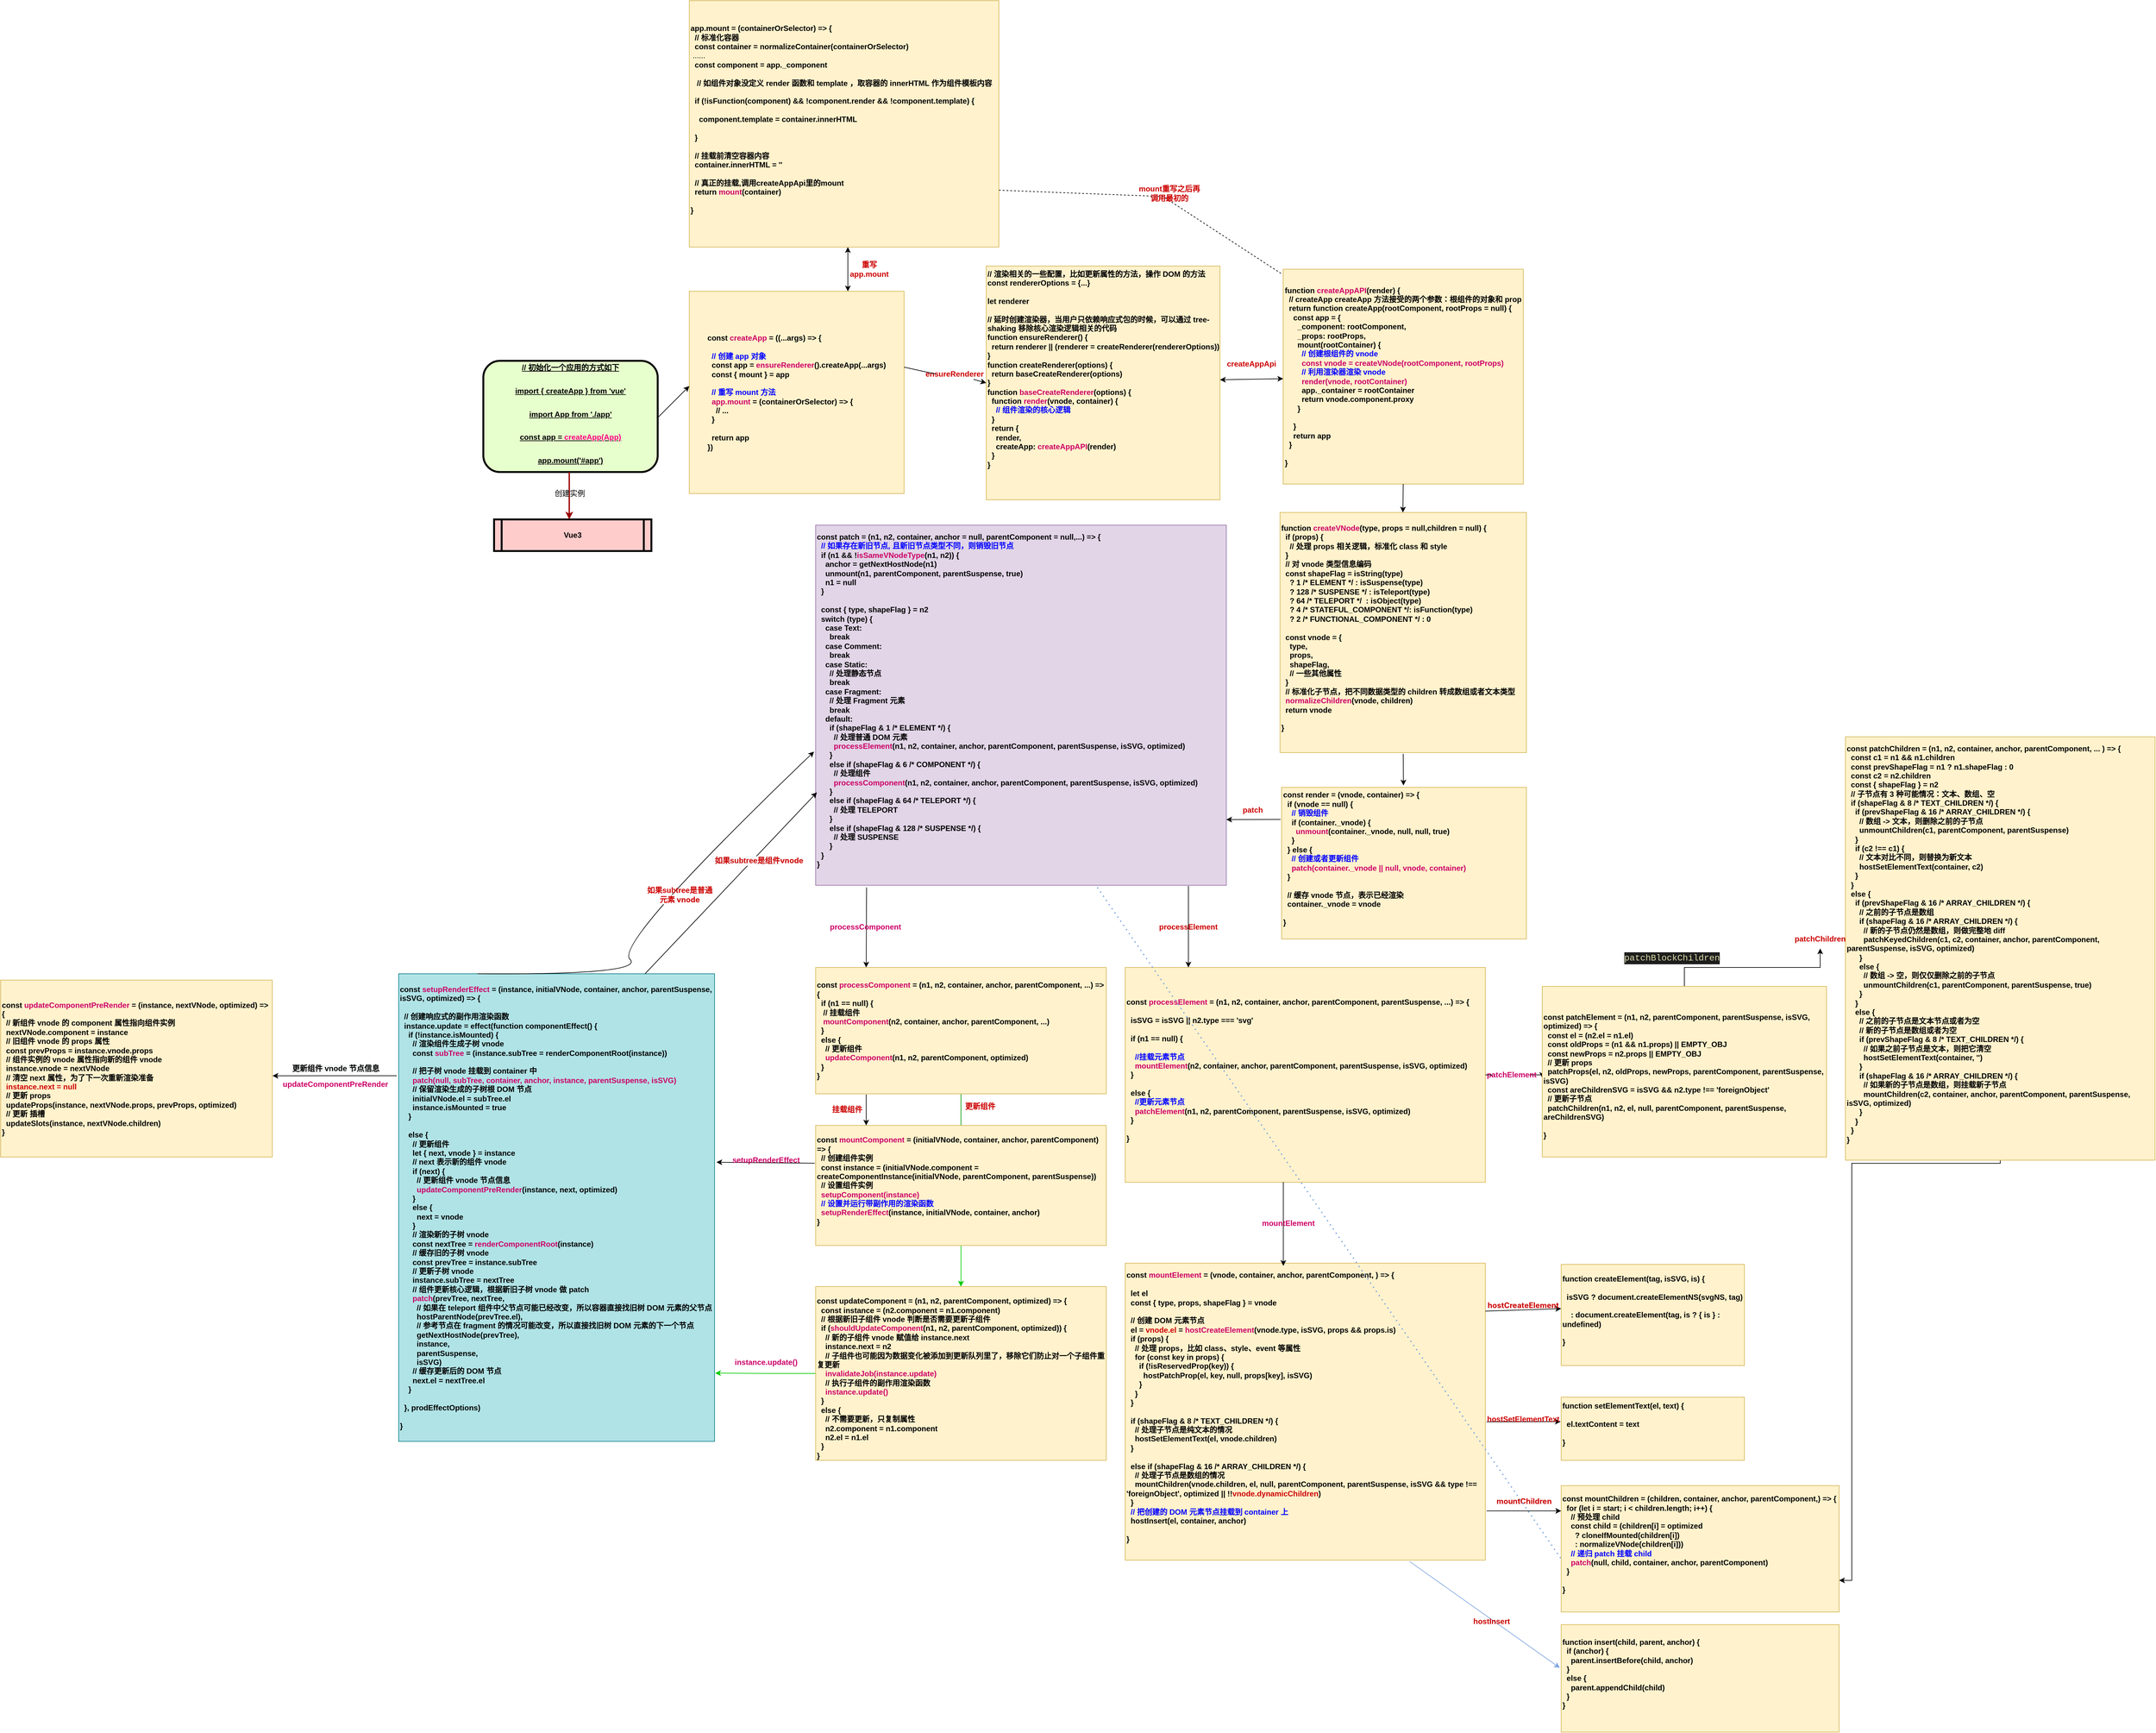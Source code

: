 <mxfile version="20.2.7" type="github">
  <diagram name="Page-1" id="c7558073-3199-34d8-9f00-42111426c3f3">
    <mxGraphModel dx="2047" dy="1845" grid="1" gridSize="10" guides="1" tooltips="1" connect="1" arrows="1" fold="1" page="1" pageScale="1" pageWidth="826" pageHeight="1169" background="none" math="0" shadow="0">
      <root>
        <mxCell id="0" />
        <mxCell id="1" parent="0" />
        <mxCell id="2" value="&lt;p style=&quot;margin: 4px 0px 0px;&quot;&gt;&lt;u&gt;// 初始化一个应用的方式如下&lt;/u&gt;&lt;/p&gt;&lt;p style=&quot;margin: 4px 0px 0px;&quot;&gt;&lt;u&gt;&lt;br&gt;&lt;/u&gt;&lt;/p&gt;&lt;p style=&quot;margin: 4px 0px 0px;&quot;&gt;&lt;u&gt;import { createApp } from &#39;vue&#39;&lt;/u&gt;&lt;/p&gt;&lt;p style=&quot;margin: 4px 0px 0px;&quot;&gt;&lt;u&gt;&lt;br&gt;&lt;/u&gt;&lt;/p&gt;&lt;p style=&quot;margin: 4px 0px 0px;&quot;&gt;&lt;u&gt;import App from &#39;./app&#39;&lt;/u&gt;&lt;/p&gt;&lt;p style=&quot;margin: 4px 0px 0px;&quot;&gt;&lt;u&gt;&lt;br&gt;&lt;/u&gt;&lt;/p&gt;&lt;p style=&quot;margin: 4px 0px 0px;&quot;&gt;&lt;u&gt;const app = &lt;font color=&quot;#ff0080&quot;&gt;createApp(App)&lt;/font&gt;&lt;/u&gt;&lt;/p&gt;&lt;p style=&quot;margin: 4px 0px 0px;&quot;&gt;&lt;u&gt;&lt;br&gt;&lt;/u&gt;&lt;/p&gt;&lt;p style=&quot;margin: 4px 0px 0px;&quot;&gt;&lt;u&gt;app.mount(&#39;#app&#39;)&lt;/u&gt;&lt;/p&gt;&lt;div&gt;&lt;br&gt;&lt;/div&gt;" style="verticalAlign=middle;align=center;overflow=fill;fontSize=12;fontFamily=Helvetica;html=1;rounded=1;fontStyle=1;strokeWidth=3;fillColor=#E6FFCC" parent="1" vertex="1">
          <mxGeometry x="184" y="140" width="276" height="176" as="geometry" />
        </mxCell>
        <object label="Vue3" id="5">
          <mxCell style="shape=process;whiteSpace=wrap;align=center;verticalAlign=middle;size=0.048;fontStyle=1;strokeWidth=3;fillColor=#FFCCCC" parent="1" vertex="1">
            <mxGeometry x="201" y="391" width="249" height="50" as="geometry" />
          </mxCell>
        </object>
        <mxCell id="56" value="" style="edgeStyle=elbowEdgeStyle;elbow=horizontal;strokeColor=#990000;strokeWidth=2" parent="1" source="2" target="5" edge="1">
          <mxGeometry width="100" height="100" relative="1" as="geometry">
            <mxPoint x="50" y="500" as="sourcePoint" />
            <mxPoint x="150" y="400" as="targetPoint" />
            <Array as="points">
              <mxPoint x="320" y="330" />
              <mxPoint x="290" y="350" />
              <mxPoint x="280" y="360" />
            </Array>
          </mxGeometry>
        </mxCell>
        <mxCell id="57" value="创建实例" style="text;spacingTop=-5;align=center" parent="1" vertex="1">
          <mxGeometry x="306" y="341" width="30" height="20" as="geometry" />
        </mxCell>
        <mxCell id="p2N06ffcsC0MJF7vxpci-98" value="&lt;div style=&quot;text-align: left;&quot;&gt;&lt;b&gt;const &lt;font color=&quot;#cc0066&quot;&gt;createApp&lt;/font&gt; = ((...args) =&amp;gt; {&lt;/b&gt;&lt;/div&gt;&lt;div style=&quot;text-align: left;&quot;&gt;&lt;b&gt;&lt;br&gt;&lt;/b&gt;&lt;/div&gt;&lt;div style=&quot;text-align: left;&quot;&gt;&lt;b&gt;&lt;font color=&quot;#0000cc&quot;&gt;&amp;nbsp; &lt;/font&gt;&lt;font color=&quot;#0000ff&quot;&gt;// 创建 app 对象&lt;/font&gt;&lt;/b&gt;&lt;/div&gt;&lt;div style=&quot;text-align: left;&quot;&gt;&lt;b&gt;&amp;nbsp; const app = &lt;font color=&quot;#cc0066&quot;&gt;ensureRenderer&lt;/font&gt;().createApp(...args)&lt;/b&gt;&lt;/div&gt;&lt;div style=&quot;text-align: left;&quot;&gt;&lt;b&gt;&amp;nbsp; const { mount } = app&lt;/b&gt;&lt;/div&gt;&lt;div style=&quot;text-align: left;&quot;&gt;&lt;b&gt;&lt;br&gt;&lt;/b&gt;&lt;/div&gt;&lt;div style=&quot;text-align: left;&quot;&gt;&lt;b&gt;&amp;nbsp;&lt;font color=&quot;#0000ff&quot;&gt; // 重写 mount 方法&lt;/font&gt;&lt;/b&gt;&lt;/div&gt;&lt;div style=&quot;text-align: left;&quot;&gt;&lt;b&gt;&amp;nbsp; &lt;font color=&quot;#cc0066&quot;&gt;app.mount&lt;/font&gt; = (containerOrSelector) =&amp;gt; {&lt;/b&gt;&lt;/div&gt;&lt;div style=&quot;text-align: left;&quot;&gt;&lt;b&gt;&amp;nbsp; &amp;nbsp; // ...&lt;/b&gt;&lt;/div&gt;&lt;div style=&quot;text-align: left;&quot;&gt;&lt;b&gt;&amp;nbsp; }&lt;/b&gt;&lt;/div&gt;&lt;div style=&quot;text-align: left;&quot;&gt;&lt;b&gt;&lt;br&gt;&lt;/b&gt;&lt;/div&gt;&lt;div style=&quot;text-align: left;&quot;&gt;&lt;b&gt;&amp;nbsp; return app&lt;/b&gt;&lt;/div&gt;&lt;div style=&quot;text-align: left;&quot;&gt;&lt;b&gt;})&lt;/b&gt;&lt;/div&gt;" style="rounded=0;whiteSpace=wrap;html=1;fillColor=#fff2cc;strokeColor=#d6b656;" parent="1" vertex="1">
          <mxGeometry x="510" y="30" width="340" height="320" as="geometry" />
        </mxCell>
        <mxCell id="p2N06ffcsC0MJF7vxpci-100" value="" style="endArrow=classic;html=1;rounded=0;fontColor=#000000;jumpSize=4;" parent="1" edge="1">
          <mxGeometry width="50" height="50" relative="1" as="geometry">
            <mxPoint x="460" y="230" as="sourcePoint" />
            <mxPoint x="510" y="180" as="targetPoint" />
          </mxGeometry>
        </mxCell>
        <mxCell id="p2N06ffcsC0MJF7vxpci-102" value="&lt;div&gt;&lt;font color=&quot;#000000&quot;&gt;&lt;b&gt;// 渲染相关的一些配置，比如更新属性的方法，操作 DOM 的方法&lt;/b&gt;&lt;/font&gt;&lt;/div&gt;&lt;div&gt;&lt;font color=&quot;#000000&quot;&gt;&lt;b&gt;const rendererOptions = {...&lt;/b&gt;&lt;/font&gt;&lt;b style=&quot;background-color: initial;&quot;&gt;}&lt;/b&gt;&lt;/div&gt;&lt;div&gt;&lt;font color=&quot;#000000&quot;&gt;&lt;b&gt;&lt;br&gt;&lt;/b&gt;&lt;/font&gt;&lt;/div&gt;&lt;div&gt;&lt;font color=&quot;#000000&quot;&gt;&lt;b&gt;let renderer&lt;/b&gt;&lt;/font&gt;&lt;/div&gt;&lt;div&gt;&lt;font color=&quot;#000000&quot;&gt;&lt;b&gt;&lt;br&gt;&lt;/b&gt;&lt;/font&gt;&lt;/div&gt;&lt;div&gt;&lt;font color=&quot;#000000&quot;&gt;&lt;b&gt;// 延时创建渲染器，当用户只依赖响应式包的时候，可以通过 tree-shaking 移除核心渲染逻辑相关的代码&lt;/b&gt;&lt;/font&gt;&lt;/div&gt;&lt;div&gt;&lt;font color=&quot;#000000&quot;&gt;&lt;b&gt;function ensureRenderer() {&lt;/b&gt;&lt;/font&gt;&lt;/div&gt;&lt;div&gt;&lt;font color=&quot;#000000&quot;&gt;&lt;b&gt;&amp;nbsp; return renderer || (renderer = createRenderer(rendererOptions))&lt;/b&gt;&lt;/font&gt;&lt;/div&gt;&lt;div&gt;&lt;font color=&quot;#000000&quot;&gt;&lt;b&gt;}&lt;/b&gt;&lt;/font&gt;&lt;/div&gt;&lt;div&gt;&lt;font color=&quot;#000000&quot;&gt;&lt;b&gt;function createRenderer(options) {&lt;/b&gt;&lt;/font&gt;&lt;/div&gt;&lt;div&gt;&lt;font color=&quot;#000000&quot;&gt;&lt;b&gt;&amp;nbsp; return baseCreateRenderer(options)&lt;/b&gt;&lt;/font&gt;&lt;/div&gt;&lt;div&gt;&lt;font color=&quot;#000000&quot;&gt;&lt;b&gt;}&lt;/b&gt;&lt;/font&gt;&lt;/div&gt;&lt;div&gt;&lt;b style=&quot;&quot;&gt;function &lt;font color=&quot;#cc0066&quot;&gt;baseCreateRenderer&lt;/font&gt;(options) {&lt;/b&gt;&lt;/div&gt;&lt;div&gt;&lt;b style=&quot;&quot;&gt;&amp;nbsp; function &lt;font color=&quot;#cc0066&quot;&gt;render&lt;/font&gt;(vnode, container) {&lt;/b&gt;&lt;/div&gt;&lt;div&gt;&lt;b style=&quot;&quot;&gt;&amp;nbsp; &amp;nbsp;&lt;font color=&quot;#0000ff&quot;&gt; // 组件渲染的核心逻辑&lt;/font&gt;&lt;/b&gt;&lt;/div&gt;&lt;div&gt;&lt;font color=&quot;#000000&quot;&gt;&lt;b&gt;&amp;nbsp; }&lt;/b&gt;&lt;/font&gt;&lt;/div&gt;&lt;div&gt;&lt;font color=&quot;#000000&quot;&gt;&lt;b&gt;&amp;nbsp; return {&lt;/b&gt;&lt;/font&gt;&lt;/div&gt;&lt;div&gt;&lt;font color=&quot;#000000&quot;&gt;&lt;b&gt;&amp;nbsp; &amp;nbsp; render,&lt;/b&gt;&lt;/font&gt;&lt;/div&gt;&lt;div&gt;&lt;b style=&quot;&quot;&gt;&amp;nbsp; &amp;nbsp; createApp: &lt;font color=&quot;#cc0066&quot;&gt;createAppAPI&lt;/font&gt;(render)&lt;/b&gt;&lt;/div&gt;&lt;div&gt;&lt;font color=&quot;#000000&quot;&gt;&lt;b&gt;&amp;nbsp; }&lt;/b&gt;&lt;/font&gt;&lt;/div&gt;&lt;div&gt;&lt;font color=&quot;#000000&quot;&gt;&lt;b&gt;}&lt;/b&gt;&lt;/font&gt;&lt;/div&gt;&lt;div&gt;&lt;font color=&quot;#000000&quot;&gt;&lt;b&gt;&lt;br&gt;&lt;/b&gt;&lt;/font&gt;&lt;/div&gt;&lt;div&gt;&lt;br&gt;&lt;/div&gt;&lt;div&gt;&lt;br&gt;&lt;/div&gt;" style="whiteSpace=wrap;html=1;aspect=fixed;align=left;fillColor=#fff2cc;strokeColor=#d6b656;" parent="1" vertex="1">
          <mxGeometry x="980" y="-10" width="370" height="370" as="geometry" />
        </mxCell>
        <mxCell id="p2N06ffcsC0MJF7vxpci-103" value="" style="endArrow=classic;html=1;rounded=0;fontColor=#CC0066;jumpSize=4;entryX=0;entryY=0.5;entryDx=0;entryDy=0;startArrow=none;" parent="1" source="p2N06ffcsC0MJF7vxpci-105" target="p2N06ffcsC0MJF7vxpci-102" edge="1">
          <mxGeometry width="50" height="50" relative="1" as="geometry">
            <mxPoint x="850" y="150" as="sourcePoint" />
            <mxPoint x="900" y="100" as="targetPoint" />
          </mxGeometry>
        </mxCell>
        <mxCell id="p2N06ffcsC0MJF7vxpci-105" value="&lt;b style=&quot;text-align: left;&quot;&gt;&lt;font color=&quot;#cc0000&quot;&gt;ensureRenderer&lt;/font&gt;&lt;/b&gt;" style="text;html=1;strokeColor=none;fillColor=none;align=center;verticalAlign=middle;whiteSpace=wrap;rounded=0;fontColor=#0000FF;" parent="1" vertex="1">
          <mxGeometry x="900" y="146" width="60" height="30" as="geometry" />
        </mxCell>
        <mxCell id="p2N06ffcsC0MJF7vxpci-106" value="" style="endArrow=none;html=1;rounded=0;fontColor=#CC0066;jumpSize=4;entryX=0;entryY=0.5;entryDx=0;entryDy=0;" parent="1" target="p2N06ffcsC0MJF7vxpci-105" edge="1">
          <mxGeometry width="50" height="50" relative="1" as="geometry">
            <mxPoint x="850" y="150" as="sourcePoint" />
            <mxPoint x="960" y="228" as="targetPoint" />
          </mxGeometry>
        </mxCell>
        <mxCell id="p2N06ffcsC0MJF7vxpci-107" value="&lt;div style=&quot;text-align: left;&quot;&gt;&lt;font style=&quot;&quot;&gt;&lt;b style=&quot;&quot;&gt;function &lt;font color=&quot;#cc0066&quot;&gt;createAppAPI&lt;/font&gt;(render) {&lt;/b&gt;&lt;/font&gt;&lt;/div&gt;&lt;div style=&quot;color: rgb(0, 0, 0); text-align: left;&quot;&gt;&lt;font color=&quot;#000000&quot;&gt;&lt;b&gt;&amp;nbsp; // createApp createApp 方法接受的两个参数：根组件的对象和 prop&lt;/b&gt;&lt;/font&gt;&lt;/div&gt;&lt;div style=&quot;color: rgb(0, 0, 0); text-align: left;&quot;&gt;&lt;font color=&quot;#000000&quot;&gt;&lt;b&gt;&amp;nbsp; return function createApp(rootComponent, rootProps = null) {&lt;/b&gt;&lt;/font&gt;&lt;/div&gt;&lt;div style=&quot;color: rgb(0, 0, 0); text-align: left;&quot;&gt;&lt;font color=&quot;#000000&quot;&gt;&lt;b&gt;&amp;nbsp; &amp;nbsp; const app = {&lt;/b&gt;&lt;/font&gt;&lt;/div&gt;&lt;div style=&quot;color: rgb(0, 0, 0); text-align: left;&quot;&gt;&lt;font color=&quot;#000000&quot;&gt;&lt;b&gt;&amp;nbsp; &amp;nbsp; &amp;nbsp; _component: rootComponent,&lt;/b&gt;&lt;/font&gt;&lt;/div&gt;&lt;div style=&quot;color: rgb(0, 0, 0); text-align: left;&quot;&gt;&lt;font color=&quot;#000000&quot;&gt;&lt;b&gt;&amp;nbsp; &amp;nbsp; &amp;nbsp; _props: rootProps,&lt;/b&gt;&lt;/font&gt;&lt;/div&gt;&lt;div style=&quot;color: rgb(0, 0, 0); text-align: left;&quot;&gt;&lt;font color=&quot;#000000&quot;&gt;&lt;b&gt;&amp;nbsp; &amp;nbsp; &amp;nbsp; mount(rootContainer) {&lt;/b&gt;&lt;/font&gt;&lt;/div&gt;&lt;div style=&quot;color: rgb(0, 0, 0); text-align: left;&quot;&gt;&lt;b&gt;&amp;nbsp; &amp;nbsp; &amp;nbsp; &amp;nbsp;&lt;font color=&quot;#0000ff&quot;&gt;&amp;nbsp;// 创建根组件的 vnode&lt;/font&gt;&lt;/b&gt;&lt;/div&gt;&lt;div style=&quot;color: rgb(0, 0, 0); text-align: left;&quot;&gt;&lt;b&gt;&amp;nbsp; &amp;nbsp; &amp;nbsp;&amp;nbsp;&lt;font color=&quot;#cc0066&quot;&gt;&amp;nbsp; const vnode = createVNode(rootComponent, rootProps)&lt;/font&gt;&lt;/b&gt;&lt;/div&gt;&lt;div style=&quot;color: rgb(0, 0, 0); text-align: left;&quot;&gt;&lt;b&gt;&amp;nbsp; &amp;nbsp; &amp;nbsp; &amp;nbsp;&lt;font color=&quot;#0000ff&quot;&gt;&amp;nbsp;// 利用渲染器渲染 vnode&lt;/font&gt;&lt;/b&gt;&lt;/div&gt;&lt;div style=&quot;color: rgb(0, 0, 0); text-align: left;&quot;&gt;&lt;b&gt;&amp;nbsp; &amp;nbsp; &amp;nbsp; &amp;nbsp;&amp;nbsp;&lt;font color=&quot;#cc0066&quot;&gt;render(vnode, rootContainer)&lt;/font&gt;&lt;/b&gt;&lt;/div&gt;&lt;div style=&quot;color: rgb(0, 0, 0); text-align: left;&quot;&gt;&lt;font color=&quot;#000000&quot;&gt;&lt;b&gt;&amp;nbsp; &amp;nbsp; &amp;nbsp; &amp;nbsp; app._container = rootContainer&lt;/b&gt;&lt;/font&gt;&lt;/div&gt;&lt;div style=&quot;color: rgb(0, 0, 0); text-align: left;&quot;&gt;&lt;font color=&quot;#000000&quot;&gt;&lt;b&gt;&amp;nbsp; &amp;nbsp; &amp;nbsp; &amp;nbsp; return vnode.component.proxy&lt;/b&gt;&lt;/font&gt;&lt;/div&gt;&lt;div style=&quot;color: rgb(0, 0, 0); text-align: left;&quot;&gt;&lt;font color=&quot;#000000&quot;&gt;&lt;b&gt;&amp;nbsp; &amp;nbsp; &amp;nbsp; }&lt;/b&gt;&lt;/font&gt;&lt;/div&gt;&lt;div style=&quot;color: rgb(0, 0, 0); text-align: left;&quot;&gt;&lt;font color=&quot;#000000&quot;&gt;&lt;b&gt;&lt;br&gt;&lt;/b&gt;&lt;/font&gt;&lt;/div&gt;&lt;div style=&quot;color: rgb(0, 0, 0); text-align: left;&quot;&gt;&lt;font color=&quot;#000000&quot;&gt;&lt;b&gt;&amp;nbsp; &amp;nbsp; }&lt;/b&gt;&lt;/font&gt;&lt;/div&gt;&lt;div style=&quot;color: rgb(0, 0, 0); text-align: left;&quot;&gt;&lt;font color=&quot;#000000&quot;&gt;&lt;b&gt;&amp;nbsp; &amp;nbsp; return app&lt;/b&gt;&lt;/font&gt;&lt;/div&gt;&lt;div style=&quot;color: rgb(0, 0, 0); text-align: left;&quot;&gt;&lt;font color=&quot;#000000&quot;&gt;&lt;b&gt;&amp;nbsp; }&lt;/b&gt;&lt;/font&gt;&lt;/div&gt;&lt;div style=&quot;color: rgb(0, 0, 0); text-align: left;&quot;&gt;&lt;font color=&quot;#000000&quot;&gt;&lt;b&gt;&lt;br&gt;&lt;/b&gt;&lt;/font&gt;&lt;/div&gt;&lt;div style=&quot;color: rgb(0, 0, 0); text-align: left;&quot;&gt;&lt;font color=&quot;#000000&quot;&gt;&lt;b&gt;}&lt;/b&gt;&lt;/font&gt;&lt;/div&gt;" style="rounded=0;whiteSpace=wrap;html=1;fillColor=#fff2cc;strokeColor=#d6b656;" parent="1" vertex="1">
          <mxGeometry x="1450" y="-5" width="380" height="340" as="geometry" />
        </mxCell>
        <mxCell id="p2N06ffcsC0MJF7vxpci-110" value="" style="endArrow=classic;startArrow=classic;html=1;rounded=0;fontColor=#CC0066;jumpSize=4;" parent="1" target="p2N06ffcsC0MJF7vxpci-107" edge="1">
          <mxGeometry width="50" height="50" relative="1" as="geometry">
            <mxPoint x="1350" y="170" as="sourcePoint" />
            <mxPoint x="1400" y="120" as="targetPoint" />
          </mxGeometry>
        </mxCell>
        <mxCell id="p2N06ffcsC0MJF7vxpci-111" value="&lt;div&gt;&lt;b&gt;app.mount = (containerOrSelector) =&amp;gt; {&lt;/b&gt;&lt;/div&gt;&lt;div&gt;&lt;b&gt;&amp;nbsp; // 标准化容器&lt;/b&gt;&lt;/div&gt;&lt;div&gt;&lt;b&gt;&amp;nbsp; const container = normalizeContainer(containerOrSelector)&lt;/b&gt;&lt;/div&gt;&lt;div&gt;&amp;nbsp;......&lt;/div&gt;&lt;div&gt;&lt;b&gt;&amp;nbsp; const component = app._component&lt;/b&gt;&lt;/div&gt;&lt;div&gt;&lt;b&gt;&lt;br&gt;&lt;/b&gt;&lt;/div&gt;&lt;div&gt;&lt;b&gt;&amp;nbsp; &amp;nbsp;// 如组件对象没定义 render 函数和 template ，取容器的 innerHTML 作为组件模板内容&lt;/b&gt;&lt;/div&gt;&lt;div&gt;&lt;b&gt;&lt;br&gt;&lt;/b&gt;&lt;/div&gt;&lt;div&gt;&lt;b&gt;&amp;nbsp; if (!isFunction(component) &amp;amp;&amp;amp; !component.render &amp;amp;&amp;amp; !component.template) {&lt;/b&gt;&lt;/div&gt;&lt;div&gt;&lt;b&gt;&lt;br&gt;&lt;/b&gt;&lt;/div&gt;&lt;div&gt;&lt;b&gt;&amp;nbsp; &amp;nbsp; component.template = container.innerHTML&lt;/b&gt;&lt;/div&gt;&lt;div&gt;&lt;b&gt;&lt;br&gt;&lt;/b&gt;&lt;/div&gt;&lt;div&gt;&lt;b&gt;&amp;nbsp; }&lt;/b&gt;&lt;/div&gt;&lt;div&gt;&lt;b&gt;&lt;br&gt;&lt;/b&gt;&lt;/div&gt;&lt;div&gt;&lt;b&gt;&amp;nbsp; // 挂载前清空容器内容&lt;/b&gt;&lt;/div&gt;&lt;div&gt;&lt;b&gt;&amp;nbsp; container.innerHTML = &#39;&#39;&lt;/b&gt;&lt;/div&gt;&lt;div&gt;&lt;b&gt;&lt;br&gt;&lt;/b&gt;&lt;/div&gt;&lt;div&gt;&lt;b&gt;&amp;nbsp; // 真正的挂载,调用createAppApi里的mount&lt;/b&gt;&lt;/div&gt;&lt;div&gt;&lt;b&gt;&amp;nbsp; return &lt;font color=&quot;#cc0066&quot;&gt;mount&lt;/font&gt;(container)&lt;/b&gt;&lt;/div&gt;&lt;div&gt;&lt;b&gt;&lt;br&gt;&lt;/b&gt;&lt;/div&gt;&lt;div&gt;&lt;b&gt;}&lt;/b&gt;&lt;/div&gt;&lt;div&gt;&lt;br&gt;&lt;/div&gt;" style="rounded=0;whiteSpace=wrap;html=1;fillColor=#fff2cc;strokeColor=#d6b656;align=left;" parent="1" vertex="1">
          <mxGeometry x="510" y="-430" width="490" height="390" as="geometry" />
        </mxCell>
        <mxCell id="p2N06ffcsC0MJF7vxpci-112" value="" style="endArrow=classic;startArrow=classic;html=1;rounded=0;fontColor=#CC0066;jumpSize=4;entryX=0.551;entryY=1;entryDx=0;entryDy=0;entryPerimeter=0;" parent="1" edge="1">
          <mxGeometry width="50" height="50" relative="1" as="geometry">
            <mxPoint x="761" y="30" as="sourcePoint" />
            <mxPoint x="760.99" y="-40" as="targetPoint" />
          </mxGeometry>
        </mxCell>
        <mxCell id="p2N06ffcsC0MJF7vxpci-113" value="&lt;b&gt;&lt;font color=&quot;#cc0000&quot;&gt;createAppApi&lt;/font&gt;&lt;/b&gt;" style="text;html=1;strokeColor=none;fillColor=none;align=center;verticalAlign=middle;whiteSpace=wrap;rounded=0;fontColor=#CC0066;" parent="1" vertex="1">
          <mxGeometry x="1370" y="130" width="60" height="30" as="geometry" />
        </mxCell>
        <mxCell id="p2N06ffcsC0MJF7vxpci-114" value="&lt;b&gt;重写app.mount&lt;/b&gt;" style="text;html=1;strokeColor=none;fillColor=none;align=center;verticalAlign=middle;whiteSpace=wrap;rounded=0;fontColor=#CC0000;" parent="1" vertex="1">
          <mxGeometry x="760" y="-20" width="70" height="30" as="geometry" />
        </mxCell>
        <mxCell id="p2N06ffcsC0MJF7vxpci-119" value="" style="endArrow=none;dashed=1;html=1;rounded=0;fontColor=#CC0066;jumpSize=4;entryX=-0.006;entryY=0.022;entryDx=0;entryDy=0;entryPerimeter=0;" parent="1" target="p2N06ffcsC0MJF7vxpci-107" edge="1">
          <mxGeometry width="50" height="50" relative="1" as="geometry">
            <mxPoint x="1000" y="-130" as="sourcePoint" />
            <mxPoint x="1050" y="-180" as="targetPoint" />
            <Array as="points">
              <mxPoint x="1260" y="-120" />
            </Array>
          </mxGeometry>
        </mxCell>
        <mxCell id="p2N06ffcsC0MJF7vxpci-121" value="&lt;b&gt;&lt;font color=&quot;#cc0000&quot;&gt;mount重写之后再调用最初的&lt;/font&gt;&lt;/b&gt;" style="text;html=1;strokeColor=none;fillColor=none;align=center;verticalAlign=middle;whiteSpace=wrap;rounded=0;fontColor=#CC0066;" parent="1" vertex="1">
          <mxGeometry x="1220" y="-140" width="100" height="30" as="geometry" />
        </mxCell>
        <mxCell id="p2N06ffcsC0MJF7vxpci-122" value="&lt;div&gt;&lt;b&gt;&lt;font color=&quot;#000000&quot;&gt;function &lt;/font&gt;&lt;font color=&quot;#cc0066&quot;&gt;createVNode&lt;/font&gt;&lt;font color=&quot;#000000&quot;&gt;(type, props = null&lt;/font&gt;&lt;/b&gt;&lt;b style=&quot;background-color: initial;&quot;&gt;&lt;font color=&quot;#000000&quot;&gt;,children = null) {&lt;/font&gt;&lt;/b&gt;&lt;/div&gt;&lt;div&gt;&lt;b&gt;&lt;font color=&quot;#000000&quot;&gt;&amp;nbsp; if (props) {&lt;/font&gt;&lt;/b&gt;&lt;/div&gt;&lt;div&gt;&lt;b&gt;&lt;font color=&quot;#000000&quot;&gt;&amp;nbsp; &amp;nbsp; // 处理 props 相关逻辑，标准化 class 和 style&lt;/font&gt;&lt;/b&gt;&lt;/div&gt;&lt;div&gt;&lt;b&gt;&lt;font color=&quot;#000000&quot;&gt;&amp;nbsp; }&lt;/font&gt;&lt;/b&gt;&lt;/div&gt;&lt;div&gt;&lt;b&gt;&lt;font color=&quot;#000000&quot;&gt;&amp;nbsp; // 对 vnode 类型信息编码&lt;/font&gt;&lt;/b&gt;&lt;/div&gt;&lt;div&gt;&lt;b&gt;&lt;font color=&quot;#000000&quot;&gt;&amp;nbsp; const shapeFlag = isString(type)&lt;/font&gt;&lt;/b&gt;&lt;/div&gt;&lt;div&gt;&lt;b&gt;&lt;font color=&quot;#000000&quot;&gt;&amp;nbsp; &amp;nbsp; ? 1 /* ELEMENT */&amp;nbsp;&lt;/font&gt;&lt;/b&gt;&lt;b style=&quot;background-color: initial;&quot;&gt;&lt;font color=&quot;#000000&quot;&gt;: isSuspense(type)&lt;/font&gt;&lt;/b&gt;&lt;/div&gt;&lt;div&gt;&lt;b&gt;&lt;font color=&quot;#000000&quot;&gt;&amp;nbsp; &amp;nbsp; ? 128 /* SUSPENSE */&amp;nbsp;&lt;/font&gt;&lt;/b&gt;&lt;b style=&quot;background-color: initial;&quot;&gt;&lt;font color=&quot;#000000&quot;&gt;: isTeleport(type)&lt;/font&gt;&lt;/b&gt;&lt;/div&gt;&lt;div&gt;&lt;b&gt;&lt;font color=&quot;#000000&quot;&gt;&amp;nbsp; &amp;nbsp; ? 64 /* TELEPORT */&amp;nbsp;&amp;nbsp;&lt;/font&gt;&lt;/b&gt;&lt;b style=&quot;background-color: initial;&quot;&gt;&lt;font color=&quot;#000000&quot;&gt;: isObject(type)&lt;/font&gt;&lt;/b&gt;&lt;/div&gt;&lt;div&gt;&lt;b style=&quot;background-color: initial;&quot;&gt;&lt;font color=&quot;#000000&quot;&gt;&amp;nbsp; &amp;nbsp; ? 4 /* STATEFUL_COMPONENT */&lt;/font&gt;&lt;/b&gt;&lt;b style=&quot;background-color: initial;&quot;&gt;&lt;font color=&quot;#000000&quot;&gt;: isFunction(type)&lt;/font&gt;&lt;/b&gt;&lt;/div&gt;&lt;div&gt;&lt;b&gt;&lt;font color=&quot;#000000&quot;&gt;&amp;nbsp; &amp;nbsp; ? 2 /* FUNCTIONAL_COMPONENT */&amp;nbsp;&lt;/font&gt;&lt;/b&gt;&lt;b style=&quot;background-color: initial;&quot;&gt;&lt;font color=&quot;#000000&quot;&gt;: 0&lt;/font&gt;&lt;/b&gt;&lt;/div&gt;&lt;div&gt;&lt;b&gt;&lt;font color=&quot;#000000&quot;&gt;&lt;br&gt;&lt;/font&gt;&lt;/b&gt;&lt;/div&gt;&lt;div&gt;&lt;b&gt;&lt;font color=&quot;#000000&quot;&gt;&amp;nbsp; const vnode = {&lt;/font&gt;&lt;/b&gt;&lt;/div&gt;&lt;div&gt;&lt;b&gt;&lt;font color=&quot;#000000&quot;&gt;&amp;nbsp; &amp;nbsp; type,&lt;/font&gt;&lt;/b&gt;&lt;/div&gt;&lt;div&gt;&lt;b&gt;&lt;font color=&quot;#000000&quot;&gt;&amp;nbsp; &amp;nbsp; props,&lt;/font&gt;&lt;/b&gt;&lt;/div&gt;&lt;div&gt;&lt;b&gt;&lt;font color=&quot;#000000&quot;&gt;&amp;nbsp; &amp;nbsp; shapeFlag,&lt;/font&gt;&lt;/b&gt;&lt;/div&gt;&lt;div&gt;&lt;b&gt;&lt;font color=&quot;#000000&quot;&gt;&amp;nbsp; &amp;nbsp; // 一些其他属性&lt;/font&gt;&lt;/b&gt;&lt;/div&gt;&lt;div&gt;&lt;b&gt;&lt;font color=&quot;#000000&quot;&gt;&amp;nbsp; }&lt;/font&gt;&lt;/b&gt;&lt;/div&gt;&lt;div&gt;&lt;b&gt;&lt;font color=&quot;#000000&quot;&gt;&amp;nbsp; // 标准化子节点，把不同数据类型的 children 转成数组或者文本类型&lt;/font&gt;&lt;/b&gt;&lt;/div&gt;&lt;div&gt;&lt;b&gt;&lt;font color=&quot;#000000&quot;&gt;&amp;nbsp; &lt;/font&gt;&lt;font color=&quot;#cc0066&quot;&gt;normalizeChildren&lt;/font&gt;&lt;font color=&quot;#000000&quot;&gt;(vnode, children)&lt;/font&gt;&lt;/b&gt;&lt;/div&gt;&lt;div&gt;&lt;b&gt;&lt;font color=&quot;#000000&quot;&gt;&amp;nbsp; return vnode&lt;/font&gt;&lt;/b&gt;&lt;/div&gt;&lt;div&gt;&lt;b&gt;&lt;font color=&quot;#000000&quot;&gt;&lt;br&gt;&lt;/font&gt;&lt;/b&gt;&lt;/div&gt;&lt;div&gt;&lt;b&gt;&lt;font color=&quot;#000000&quot;&gt;}&lt;/font&gt;&lt;/b&gt;&lt;/div&gt;&lt;div&gt;&lt;br&gt;&lt;/div&gt;" style="rounded=0;whiteSpace=wrap;html=1;align=left;fillColor=#fff2cc;strokeColor=#d6b656;" parent="1" vertex="1">
          <mxGeometry x="1445" y="380" width="390" height="380" as="geometry" />
        </mxCell>
        <mxCell id="p2N06ffcsC0MJF7vxpci-126" value="" style="endArrow=classic;html=1;rounded=0;fontColor=#000000;jumpSize=4;exitX=0.5;exitY=1;exitDx=0;exitDy=0;" parent="1" source="p2N06ffcsC0MJF7vxpci-107" edge="1">
          <mxGeometry width="50" height="50" relative="1" as="geometry">
            <mxPoint x="1639.99" y="355" as="sourcePoint" />
            <mxPoint x="1639.5" y="380" as="targetPoint" />
          </mxGeometry>
        </mxCell>
        <mxCell id="p2N06ffcsC0MJF7vxpci-127" value="&lt;div&gt;&lt;b style=&quot;background-color: initial;&quot;&gt;&lt;font color=&quot;#000000&quot;&gt;const render = (vnode, container) =&amp;gt; {&lt;/font&gt;&lt;/b&gt;&lt;/div&gt;&lt;div&gt;&lt;b&gt;&lt;font color=&quot;#000000&quot;&gt;&amp;nbsp; if (vnode == null) {&lt;/font&gt;&lt;/b&gt;&lt;/div&gt;&lt;div&gt;&lt;b&gt;&lt;font color=&quot;#000000&quot;&gt;&amp;nbsp; &amp;nbsp;&lt;/font&gt;&lt;font color=&quot;#0000ff&quot;&gt; // 销毁组件&lt;/font&gt;&lt;/b&gt;&lt;/div&gt;&lt;div&gt;&lt;b&gt;&lt;font color=&quot;#000000&quot;&gt;&amp;nbsp; &amp;nbsp; if (container._vnode) {&lt;/font&gt;&lt;/b&gt;&lt;/div&gt;&lt;div&gt;&lt;b&gt;&lt;font color=&quot;#000000&quot;&gt;&amp;nbsp; &amp;nbsp; &amp;nbsp; &lt;/font&gt;&lt;font color=&quot;#cc0066&quot;&gt;unmount&lt;/font&gt;&lt;font color=&quot;#000000&quot;&gt;(container._vnode, null, null, true)&lt;/font&gt;&lt;/b&gt;&lt;/div&gt;&lt;div&gt;&lt;b&gt;&lt;font color=&quot;#000000&quot;&gt;&amp;nbsp; &amp;nbsp; }&lt;/font&gt;&lt;/b&gt;&lt;/div&gt;&lt;div&gt;&lt;b&gt;&lt;font color=&quot;#000000&quot;&gt;&amp;nbsp; } else {&lt;/font&gt;&lt;/b&gt;&lt;/div&gt;&lt;div&gt;&lt;b&gt;&lt;font color=&quot;#000000&quot;&gt;&amp;nbsp; &lt;/font&gt;&lt;font color=&quot;#0000ff&quot;&gt;&amp;nbsp; // 创建或者更新组件&lt;/font&gt;&lt;/b&gt;&lt;/div&gt;&lt;div&gt;&lt;b&gt;&lt;font color=&quot;#000000&quot;&gt;&amp;nbsp; &amp;nbsp; &lt;/font&gt;&lt;font color=&quot;#cc0066&quot;&gt;patch(container._vnode || null, vnode, container)&lt;/font&gt;&lt;/b&gt;&lt;/div&gt;&lt;div&gt;&lt;b&gt;&lt;font color=&quot;#000000&quot;&gt;&amp;nbsp; }&lt;/font&gt;&lt;/b&gt;&lt;/div&gt;&lt;div&gt;&lt;b&gt;&lt;font color=&quot;#000000&quot;&gt;&lt;br&gt;&lt;/font&gt;&lt;/b&gt;&lt;/div&gt;&lt;div&gt;&lt;b&gt;&lt;font color=&quot;#000000&quot;&gt;&amp;nbsp; // 缓存 vnode 节点，表示已经渲染&lt;/font&gt;&lt;/b&gt;&lt;/div&gt;&lt;div&gt;&lt;b&gt;&lt;font color=&quot;#000000&quot;&gt;&amp;nbsp; container._vnode = vnode&lt;/font&gt;&lt;/b&gt;&lt;/div&gt;&lt;div&gt;&lt;b&gt;&lt;font color=&quot;#000000&quot;&gt;&lt;br&gt;&lt;/font&gt;&lt;/b&gt;&lt;/div&gt;&lt;div&gt;&lt;b&gt;&lt;font color=&quot;#000000&quot;&gt;}&lt;/font&gt;&lt;/b&gt;&lt;/div&gt;&lt;div&gt;&lt;br&gt;&lt;/div&gt;" style="rounded=0;whiteSpace=wrap;html=1;align=left;fillColor=#fff2cc;strokeColor=#d6b656;" parent="1" vertex="1">
          <mxGeometry x="1447.5" y="815" width="387.5" height="240" as="geometry" />
        </mxCell>
        <mxCell id="p2N06ffcsC0MJF7vxpci-128" value="" style="endArrow=classic;html=1;rounded=0;fontColor=#000000;jumpSize=4;" parent="1" edge="1">
          <mxGeometry width="50" height="50" relative="1" as="geometry">
            <mxPoint x="1640" y="762" as="sourcePoint" />
            <mxPoint x="1640.368" y="812" as="targetPoint" />
          </mxGeometry>
        </mxCell>
        <mxCell id="p2N06ffcsC0MJF7vxpci-129" value="&lt;div&gt;&lt;b&gt;const patch = (n1, n2, container, anchor = null, parentComponent = null,...) =&amp;gt; {&lt;/b&gt;&lt;/div&gt;&lt;div&gt;&lt;b&gt;&amp;nbsp; &lt;font color=&quot;#0000ff&quot;&gt;// 如果存在新旧节点, 且新旧节点类型不同，则销毁旧节点&lt;/font&gt;&lt;/b&gt;&lt;/div&gt;&lt;div&gt;&lt;b&gt;&amp;nbsp; if (n1 &amp;amp;&amp;amp; !&lt;font color=&quot;#cc0066&quot;&gt;isSameVNodeType&lt;/font&gt;(n1, n2)) {&lt;/b&gt;&lt;/div&gt;&lt;div&gt;&lt;b&gt;&amp;nbsp; &amp;nbsp; anchor = getNextHostNode(n1)&lt;/b&gt;&lt;/div&gt;&lt;div&gt;&lt;b&gt;&amp;nbsp; &amp;nbsp; unmount(n1, parentComponent, parentSuspense, true)&lt;/b&gt;&lt;/div&gt;&lt;div&gt;&lt;b&gt;&amp;nbsp; &amp;nbsp; n1 = null&lt;/b&gt;&lt;/div&gt;&lt;div&gt;&lt;b&gt;&amp;nbsp; }&lt;/b&gt;&lt;/div&gt;&lt;div&gt;&lt;b&gt;&lt;br&gt;&lt;/b&gt;&lt;/div&gt;&lt;div&gt;&lt;b&gt;&amp;nbsp; const { type, shapeFlag } = n2&lt;/b&gt;&lt;/div&gt;&lt;div&gt;&lt;b&gt;&amp;nbsp; switch (type) {&lt;/b&gt;&lt;/div&gt;&lt;div&gt;&lt;b&gt;&amp;nbsp; &amp;nbsp; case Text:&lt;/b&gt;&lt;/div&gt;&lt;div&gt;&lt;b&gt;&amp;nbsp; &amp;nbsp; &amp;nbsp; break&lt;/b&gt;&lt;/div&gt;&lt;div&gt;&lt;b&gt;&amp;nbsp; &amp;nbsp; case Comment:&lt;/b&gt;&lt;/div&gt;&lt;div&gt;&lt;b&gt;&amp;nbsp; &amp;nbsp; &amp;nbsp; break&lt;/b&gt;&lt;/div&gt;&lt;div&gt;&lt;b&gt;&amp;nbsp; &amp;nbsp; case Static:&lt;/b&gt;&lt;/div&gt;&lt;div&gt;&lt;b&gt;&amp;nbsp; &amp;nbsp; &amp;nbsp; // 处理静态节点&lt;/b&gt;&lt;/div&gt;&lt;div&gt;&lt;b&gt;&amp;nbsp; &amp;nbsp; &amp;nbsp; break&lt;/b&gt;&lt;/div&gt;&lt;div&gt;&lt;b&gt;&amp;nbsp; &amp;nbsp; case Fragment:&lt;/b&gt;&lt;/div&gt;&lt;div&gt;&lt;b&gt;&amp;nbsp; &amp;nbsp; &amp;nbsp; // 处理 Fragment 元素&lt;/b&gt;&lt;/div&gt;&lt;div&gt;&lt;b&gt;&amp;nbsp; &amp;nbsp; &amp;nbsp; break&lt;/b&gt;&lt;/div&gt;&lt;div&gt;&lt;b&gt;&amp;nbsp; &amp;nbsp; default:&lt;/b&gt;&lt;/div&gt;&lt;div&gt;&lt;b&gt;&amp;nbsp; &amp;nbsp; &amp;nbsp; if (shapeFlag &amp;amp; 1 /* ELEMENT */) {&lt;/b&gt;&lt;/div&gt;&lt;div&gt;&lt;b&gt;&amp;nbsp; &amp;nbsp; &amp;nbsp; &amp;nbsp; // 处理普通 DOM 元素&lt;/b&gt;&lt;/div&gt;&lt;div&gt;&lt;b&gt;&amp;nbsp; &amp;nbsp; &amp;nbsp; &amp;nbsp; &lt;font color=&quot;#cc0066&quot;&gt;processElement&lt;/font&gt;(n1, n2, container, anchor, parentComponent, parentSuspense, isSVG, optimized)&lt;/b&gt;&lt;/div&gt;&lt;div&gt;&lt;b&gt;&amp;nbsp; &amp;nbsp; &amp;nbsp; }&lt;/b&gt;&lt;/div&gt;&lt;div&gt;&lt;b&gt;&amp;nbsp; &amp;nbsp; &amp;nbsp; else if (shapeFlag &amp;amp; 6 /* COMPONENT */) {&lt;/b&gt;&lt;/div&gt;&lt;div&gt;&lt;b&gt;&amp;nbsp; &amp;nbsp; &amp;nbsp; &amp;nbsp; // 处理组件&lt;/b&gt;&lt;/div&gt;&lt;div&gt;&lt;b&gt;&amp;nbsp; &amp;nbsp; &amp;nbsp; &amp;nbsp; &lt;font color=&quot;#cc0066&quot;&gt;processComponent&lt;/font&gt;(n1, n2, container, anchor, parentComponent, parentSuspense, isSVG, optimized)&lt;/b&gt;&lt;/div&gt;&lt;div&gt;&lt;b&gt;&amp;nbsp; &amp;nbsp; &amp;nbsp; }&lt;/b&gt;&lt;/div&gt;&lt;div&gt;&lt;b&gt;&amp;nbsp; &amp;nbsp; &amp;nbsp; else if (shapeFlag &amp;amp; 64 /* TELEPORT */) {&lt;/b&gt;&lt;/div&gt;&lt;div&gt;&lt;b&gt;&amp;nbsp; &amp;nbsp; &amp;nbsp; &amp;nbsp; // 处理 TELEPORT&lt;/b&gt;&lt;/div&gt;&lt;div&gt;&lt;b&gt;&amp;nbsp; &amp;nbsp; &amp;nbsp; }&lt;/b&gt;&lt;/div&gt;&lt;div&gt;&lt;b&gt;&amp;nbsp; &amp;nbsp; &amp;nbsp; else if (shapeFlag &amp;amp; 128 /* SUSPENSE */) {&lt;/b&gt;&lt;/div&gt;&lt;div&gt;&lt;b&gt;&amp;nbsp; &amp;nbsp; &amp;nbsp; &amp;nbsp; // 处理 SUSPENSE&lt;/b&gt;&lt;/div&gt;&lt;div&gt;&lt;b&gt;&amp;nbsp; &amp;nbsp; &amp;nbsp; }&lt;/b&gt;&lt;/div&gt;&lt;div&gt;&lt;b&gt;&amp;nbsp; }&lt;/b&gt;&lt;/div&gt;&lt;div&gt;&lt;b&gt;}&lt;/b&gt;&lt;/div&gt;&lt;div&gt;&lt;br&gt;&lt;/div&gt;" style="rounded=0;whiteSpace=wrap;html=1;fillColor=#e1d5e7;strokeColor=#9673a6;align=left;" parent="1" vertex="1">
          <mxGeometry x="710" y="400" width="650" height="570" as="geometry" />
        </mxCell>
        <mxCell id="p2N06ffcsC0MJF7vxpci-130" value="" style="endArrow=classic;html=1;rounded=0;fontColor=#0000FF;jumpSize=4;exitX=0.779;exitY=0.557;exitDx=0;exitDy=0;exitPerimeter=0;" parent="1" edge="1">
          <mxGeometry width="50" height="50" relative="1" as="geometry">
            <mxPoint x="1445.83" y="865.77" as="sourcePoint" />
            <mxPoint x="1360" y="866" as="targetPoint" />
          </mxGeometry>
        </mxCell>
        <mxCell id="p2N06ffcsC0MJF7vxpci-131" value="&lt;font color=&quot;#cc0000&quot;&gt;&lt;b&gt;patch&lt;/b&gt;&lt;/font&gt;" style="text;html=1;strokeColor=none;fillColor=none;align=center;verticalAlign=middle;whiteSpace=wrap;rounded=0;fontColor=#CC0066;" parent="1" vertex="1">
          <mxGeometry x="1372" y="836" width="60" height="30" as="geometry" />
        </mxCell>
        <mxCell id="_qZO51nsQBzgdLjLYRx3-68" style="edgeStyle=orthogonalEdgeStyle;rounded=0;orthogonalLoop=1;jettySize=auto;html=1;exitX=0.5;exitY=1;exitDx=0;exitDy=0;entryX=0.5;entryY=0;entryDx=0;entryDy=0;fontSize=12;fontColor=#CC0066;strokeColor=#009900;" edge="1" parent="1" source="p2N06ffcsC0MJF7vxpci-132" target="_qZO51nsQBzgdLjLYRx3-66">
          <mxGeometry relative="1" as="geometry" />
        </mxCell>
        <mxCell id="p2N06ffcsC0MJF7vxpci-132" value="&lt;div&gt;&lt;b&gt;const &lt;font color=&quot;#cc0066&quot;&gt;processComponent&lt;/font&gt; = (n1, n2, container, anchor, parentComponent, ...) =&amp;gt; {&lt;/b&gt;&lt;/div&gt;&lt;div&gt;&lt;b&gt;&amp;nbsp; if (n1 == null) {&lt;/b&gt;&lt;/div&gt;&lt;div&gt;&lt;b&gt;&amp;nbsp; &amp;nbsp;// 挂载组件&lt;/b&gt;&lt;/div&gt;&lt;div&gt;&lt;b&gt;&amp;nbsp; &amp;nbsp;&lt;font color=&quot;#cc0066&quot;&gt;mountComponent&lt;/font&gt;(n2, container, anchor, parentComponent, ...)&lt;/b&gt;&lt;/div&gt;&lt;div&gt;&lt;b&gt;&amp;nbsp; }&lt;/b&gt;&lt;/div&gt;&lt;div&gt;&lt;b&gt;&amp;nbsp; else {&lt;/b&gt;&lt;/div&gt;&lt;div&gt;&lt;b&gt;&amp;nbsp; &amp;nbsp; // 更新组件&lt;/b&gt;&lt;/div&gt;&lt;div&gt;&lt;b&gt;&amp;nbsp; &amp;nbsp; &lt;font color=&quot;#cc0066&quot;&gt;updateComponent&lt;/font&gt;(n1, n2, parentComponent, optimized)&lt;/b&gt;&lt;/div&gt;&lt;div&gt;&lt;b&gt;&amp;nbsp; }&lt;/b&gt;&lt;/div&gt;&lt;div&gt;&lt;b&gt;}&lt;/b&gt;&lt;/div&gt;" style="rounded=0;whiteSpace=wrap;html=1;fillColor=#fff2cc;strokeColor=#d6b656;align=left;" parent="1" vertex="1">
          <mxGeometry x="710" y="1100" width="460" height="200" as="geometry" />
        </mxCell>
        <mxCell id="p2N06ffcsC0MJF7vxpci-133" value="" style="endArrow=classic;html=1;rounded=0;fontColor=#CC0066;jumpSize=4;entryX=0.174;entryY=0.591;entryDx=0;entryDy=0;entryPerimeter=0;exitX=0.124;exitY=1.006;exitDx=0;exitDy=0;exitPerimeter=0;" parent="1" source="p2N06ffcsC0MJF7vxpci-129" edge="1">
          <mxGeometry width="50" height="50" relative="1" as="geometry">
            <mxPoint x="790" y="990" as="sourcePoint" />
            <mxPoint x="790.04" y="1100.02" as="targetPoint" />
          </mxGeometry>
        </mxCell>
        <mxCell id="p2N06ffcsC0MJF7vxpci-134" value="&lt;b style=&quot;color: rgb(0, 0, 0); text-align: left;&quot;&gt;&lt;font color=&quot;#cc0066&quot;&gt;processComponent&lt;/font&gt;&lt;/b&gt;" style="text;html=1;strokeColor=none;fillColor=none;align=center;verticalAlign=middle;whiteSpace=wrap;rounded=0;fontColor=#CC0066;" parent="1" vertex="1">
          <mxGeometry x="759" y="1021" width="60" height="30" as="geometry" />
        </mxCell>
        <mxCell id="_qZO51nsQBzgdLjLYRx3-69" value="" style="edgeStyle=orthogonalEdgeStyle;rounded=0;orthogonalLoop=1;jettySize=auto;html=1;fontSize=12;fontColor=#CC0066;strokeColor=#00CC00;" edge="1" parent="1" source="p2N06ffcsC0MJF7vxpci-135" target="_qZO51nsQBzgdLjLYRx3-66">
          <mxGeometry relative="1" as="geometry" />
        </mxCell>
        <mxCell id="p2N06ffcsC0MJF7vxpci-135" value="&lt;div&gt;&lt;b&gt;const &lt;font color=&quot;#cc0066&quot;&gt;mountComponent&lt;/font&gt; = (initialVNode, container, anchor, parentComponent) =&amp;gt; {&lt;/b&gt;&lt;/div&gt;&lt;div&gt;&lt;b&gt;&amp;nbsp; // 创建组件实例&lt;/b&gt;&lt;/div&gt;&lt;div&gt;&lt;b&gt;&amp;nbsp; const instance = (initialVNode.component = createComponentInstance(initialVNode, parentComponent, parentSuspense))&lt;/b&gt;&lt;/div&gt;&lt;div&gt;&lt;b&gt;&amp;nbsp; // 设置组件实例&lt;/b&gt;&lt;/div&gt;&lt;div&gt;&lt;b&gt;&amp;nbsp; &lt;font color=&quot;#cc0066&quot;&gt;setupComponent(instance)&lt;/font&gt;&lt;/b&gt;&lt;/div&gt;&lt;div&gt;&lt;b&gt;&amp;nbsp; &lt;font color=&quot;#0000ff&quot;&gt;// 设置并运行带副作用的渲染函数&lt;/font&gt;&lt;/b&gt;&lt;/div&gt;&lt;div&gt;&lt;b&gt;&amp;nbsp; &lt;font color=&quot;#cc0066&quot;&gt;setupRenderEffect&lt;/font&gt;(instance, initialVNode, container, anchor)&lt;/b&gt;&lt;/div&gt;&lt;div&gt;&lt;b&gt;}&lt;/b&gt;&lt;/div&gt;&lt;div&gt;&lt;br&gt;&lt;/div&gt;" style="rounded=0;whiteSpace=wrap;html=1;fillColor=#fff2cc;strokeColor=#d6b656;align=left;" parent="1" vertex="1">
          <mxGeometry x="710" y="1350" width="460" height="190" as="geometry" />
        </mxCell>
        <mxCell id="p2N06ffcsC0MJF7vxpci-136" value="" style="endArrow=classic;html=1;rounded=0;fontColor=#CC0066;jumpSize=4;" parent="1" edge="1">
          <mxGeometry width="50" height="50" relative="1" as="geometry">
            <mxPoint x="790" y="1301" as="sourcePoint" />
            <mxPoint x="790" y="1350" as="targetPoint" />
          </mxGeometry>
        </mxCell>
        <mxCell id="p2N06ffcsC0MJF7vxpci-137" value="&lt;b&gt;const &lt;/b&gt;&lt;font style=&quot;font-weight: bold;&quot; color=&quot;#cc0066&quot;&gt;setupRenderEffect&lt;/font&gt;&lt;b&gt; = (instance, initialVNode, container, anchor, parentSuspense, isSVG, optimized) =&amp;gt; {&lt;/b&gt;&lt;br&gt;&lt;br&gt;&lt;b&gt;&amp;nbsp; // 创建响应式的副作用渲染函数&lt;/b&gt;&lt;br&gt;&lt;b&gt;&amp;nbsp; instance.update = effect(function componentEffect() {&lt;/b&gt;&lt;br&gt;&lt;b&gt;&amp;nbsp; &amp;nbsp; if (!instance.isMounted) {&lt;/b&gt;&lt;br&gt;&lt;b&gt;&amp;nbsp; &amp;nbsp; &amp;nbsp; // 渲染组件生成子树 vnode&lt;/b&gt;&lt;br&gt;&lt;b&gt;&amp;nbsp; &amp;nbsp; &amp;nbsp; const &lt;/b&gt;&lt;font style=&quot;font-weight: bold;&quot; color=&quot;#cc0066&quot;&gt;subTree&lt;/font&gt;&lt;b&gt; = (instance.subTree = renderComponentRoot(instance))&lt;/b&gt;&lt;br&gt;&lt;br&gt;&lt;b&gt;&amp;nbsp; &amp;nbsp; &amp;nbsp; // 把子树 vnode 挂载到 container 中&lt;/b&gt;&lt;br&gt;&lt;b&gt;&amp;nbsp; &amp;nbsp; &amp;nbsp; &lt;/b&gt;&lt;font style=&quot;font-weight: bold;&quot; color=&quot;#cc0066&quot;&gt;patch(null, subTree, container, anchor, instance, parentSuspense, isSVG)&lt;/font&gt;&lt;br&gt;&lt;b&gt;&amp;nbsp; &amp;nbsp; &amp;nbsp; // 保留渲染生成的子树根 DOM 节点&lt;/b&gt;&lt;br&gt;&lt;b&gt;&amp;nbsp; &amp;nbsp; &amp;nbsp; initialVNode.el = subTree.el&lt;/b&gt;&lt;br&gt;&lt;b&gt;&amp;nbsp; &amp;nbsp; &amp;nbsp; instance.isMounted = true&lt;/b&gt;&lt;br&gt;&lt;b&gt;&amp;nbsp; &amp;nbsp; }&lt;/b&gt;&lt;br&gt;&lt;br&gt;&lt;b&gt;&amp;nbsp; &amp;nbsp; else {&lt;/b&gt;&lt;br&gt;&lt;b&gt;&amp;nbsp; &amp;nbsp; &amp;nbsp; // 更新组件&lt;br&gt;&lt;/b&gt;&lt;div style=&quot;&quot;&gt;&lt;b&gt;&amp;nbsp; &amp;nbsp; &amp;nbsp; let { next, vnode } = instance&lt;/b&gt;&lt;/div&gt;&lt;div style=&quot;&quot;&gt;&lt;b&gt;&amp;nbsp; &amp;nbsp; &amp;nbsp; // next 表示新的组件 vnode&lt;/b&gt;&lt;/div&gt;&lt;div style=&quot;&quot;&gt;&lt;b&gt;&amp;nbsp; &amp;nbsp; &amp;nbsp; if (next) {&lt;/b&gt;&lt;/div&gt;&lt;div style=&quot;&quot;&gt;&lt;b&gt;&amp;nbsp; &amp;nbsp; &amp;nbsp; &amp;nbsp; // 更新组件 vnode 节点信息&lt;/b&gt;&lt;/div&gt;&lt;div style=&quot;&quot;&gt;&lt;b&gt;&amp;nbsp; &amp;nbsp; &amp;nbsp; &amp;nbsp; &lt;font color=&quot;#cc0066&quot;&gt;updateComponentPreRender&lt;/font&gt;(instance, next, optimized)&lt;/b&gt;&lt;/div&gt;&lt;div style=&quot;&quot;&gt;&lt;b&gt;&amp;nbsp; &amp;nbsp; &amp;nbsp; }&lt;/b&gt;&lt;/div&gt;&lt;div style=&quot;&quot;&gt;&lt;b&gt;&amp;nbsp; &amp;nbsp; &amp;nbsp; else {&lt;/b&gt;&lt;/div&gt;&lt;div style=&quot;&quot;&gt;&lt;b&gt;&amp;nbsp; &amp;nbsp; &amp;nbsp; &amp;nbsp; next = vnode&lt;/b&gt;&lt;/div&gt;&lt;div style=&quot;&quot;&gt;&lt;b&gt;&amp;nbsp; &amp;nbsp; &amp;nbsp; }&lt;/b&gt;&lt;/div&gt;&lt;div style=&quot;&quot;&gt;&lt;b&gt;&amp;nbsp; &amp;nbsp; &amp;nbsp; // 渲染新的子树 vnode&lt;/b&gt;&lt;/div&gt;&lt;div style=&quot;&quot;&gt;&lt;b&gt;&amp;nbsp; &amp;nbsp; &amp;nbsp; const nextTree = &lt;font color=&quot;#cc0066&quot;&gt;renderComponentRoot&lt;/font&gt;(instance)&lt;/b&gt;&lt;/div&gt;&lt;div style=&quot;&quot;&gt;&lt;b&gt;&amp;nbsp; &amp;nbsp; &amp;nbsp; // 缓存旧的子树 vnode&lt;/b&gt;&lt;/div&gt;&lt;div style=&quot;&quot;&gt;&lt;b&gt;&amp;nbsp; &amp;nbsp; &amp;nbsp; const prevTree = instance.subTree&lt;/b&gt;&lt;/div&gt;&lt;div style=&quot;&quot;&gt;&lt;b&gt;&amp;nbsp; &amp;nbsp; &amp;nbsp; // 更新子树 vnode&lt;/b&gt;&lt;/div&gt;&lt;div style=&quot;&quot;&gt;&lt;b&gt;&amp;nbsp; &amp;nbsp; &amp;nbsp; instance.subTree = nextTree&lt;/b&gt;&lt;/div&gt;&lt;div style=&quot;&quot;&gt;&lt;b&gt;&amp;nbsp; &amp;nbsp; &amp;nbsp; // 组件更新核心逻辑，根据新旧子树 vnode 做 patch&lt;/b&gt;&lt;/div&gt;&lt;div style=&quot;&quot;&gt;&lt;b&gt;&amp;nbsp; &amp;nbsp; &amp;nbsp; &lt;font color=&quot;#cc0066&quot;&gt;patch&lt;/font&gt;(prevTree, nextTree,&lt;/b&gt;&lt;/div&gt;&lt;div style=&quot;&quot;&gt;&lt;b&gt;&amp;nbsp; &amp;nbsp; &amp;nbsp; &amp;nbsp; // 如果在 teleport 组件中父节点可能已经改变，所以容器直接找旧树 DOM 元素的父节点&lt;/b&gt;&lt;/div&gt;&lt;div style=&quot;&quot;&gt;&lt;b&gt;&amp;nbsp; &amp;nbsp; &amp;nbsp; &amp;nbsp; hostParentNode(prevTree.el),&lt;/b&gt;&lt;/div&gt;&lt;div style=&quot;&quot;&gt;&lt;b&gt;&amp;nbsp; &amp;nbsp; &amp;nbsp; &amp;nbsp; // 参考节点在 fragment 的情况可能改变，所以直接找旧树 DOM 元素的下一个节点&lt;/b&gt;&lt;/div&gt;&lt;div style=&quot;&quot;&gt;&lt;b&gt;&amp;nbsp; &amp;nbsp; &amp;nbsp; &amp;nbsp; getNextHostNode(prevTree),&lt;/b&gt;&lt;/div&gt;&lt;div style=&quot;&quot;&gt;&lt;b&gt;&amp;nbsp; &amp;nbsp; &amp;nbsp; &amp;nbsp; instance,&lt;/b&gt;&lt;/div&gt;&lt;div style=&quot;&quot;&gt;&lt;b&gt;&amp;nbsp; &amp;nbsp; &amp;nbsp; &amp;nbsp; parentSuspense,&lt;/b&gt;&lt;/div&gt;&lt;div style=&quot;&quot;&gt;&lt;b&gt;&amp;nbsp; &amp;nbsp; &amp;nbsp; &amp;nbsp; isSVG)&lt;/b&gt;&lt;/div&gt;&lt;div style=&quot;&quot;&gt;&lt;b&gt;&amp;nbsp; &amp;nbsp; &amp;nbsp; // 缓存更新后的 DOM 节点&lt;/b&gt;&lt;/div&gt;&lt;div style=&quot;&quot;&gt;&lt;b&gt;&amp;nbsp; &amp;nbsp; &amp;nbsp; next.el = nextTree.el&lt;/b&gt;&lt;/div&gt;&lt;b&gt;&amp;nbsp; &amp;nbsp; }&lt;/b&gt;&lt;br&gt;&lt;br&gt;&lt;b&gt;&amp;nbsp; }, prodEffectOptions)&lt;/b&gt;&lt;br&gt;&lt;br&gt;&lt;b&gt;}&lt;/b&gt;" style="rounded=0;whiteSpace=wrap;html=1;align=left;fillColor=#b0e3e6;strokeColor=#0e8088;" parent="1" vertex="1">
          <mxGeometry x="50" y="1110" width="500" height="740" as="geometry" />
        </mxCell>
        <mxCell id="_qZO51nsQBzgdLjLYRx3-76" style="edgeStyle=orthogonalEdgeStyle;rounded=0;orthogonalLoop=1;jettySize=auto;html=1;exitX=1;exitY=0.5;exitDx=0;exitDy=0;entryX=0;entryY=0.536;entryDx=0;entryDy=0;entryPerimeter=0;fontSize=12;fontColor=#CC0066;strokeColor=#000000;startArrow=none;" edge="1" parent="1" source="_qZO51nsQBzgdLjLYRx3-77" target="_qZO51nsQBzgdLjLYRx3-75">
          <mxGeometry relative="1" as="geometry" />
        </mxCell>
        <mxCell id="p2N06ffcsC0MJF7vxpci-140" value="&lt;div&gt;&lt;b&gt;const &lt;font color=&quot;#cc0066&quot;&gt;processElement&lt;/font&gt; = (n1, n2, container, anchor, parentComponent, parentSuspense, ...) =&amp;gt; {&lt;/b&gt;&lt;/div&gt;&lt;div&gt;&lt;b&gt;&lt;br&gt;&lt;/b&gt;&lt;/div&gt;&lt;div&gt;&lt;b&gt;&amp;nbsp; isSVG = isSVG || n2.type === &#39;svg&#39;&lt;/b&gt;&lt;/div&gt;&lt;div&gt;&lt;b&gt;&lt;br&gt;&lt;/b&gt;&lt;/div&gt;&lt;div&gt;&lt;b&gt;&amp;nbsp; if (n1 == null) {&lt;/b&gt;&lt;/div&gt;&lt;div&gt;&lt;b&gt;&lt;br&gt;&lt;/b&gt;&lt;/div&gt;&lt;div&gt;&lt;b&gt;&amp;nbsp; &amp;nbsp; &lt;font color=&quot;#0000ff&quot;&gt;//挂载元素节点&lt;/font&gt;&lt;/b&gt;&lt;/div&gt;&lt;div&gt;&lt;b&gt;&amp;nbsp; &amp;nbsp;&lt;font color=&quot;#cc0066&quot;&gt; mountElement&lt;/font&gt;(n2, container, anchor, parentComponent, parentSuspense, isSVG, optimized)&lt;/b&gt;&lt;/div&gt;&lt;div&gt;&lt;b&gt;&amp;nbsp; }&lt;/b&gt;&lt;/div&gt;&lt;div&gt;&lt;b&gt;&lt;br&gt;&lt;/b&gt;&lt;/div&gt;&lt;div&gt;&lt;b&gt;&amp;nbsp; else {&lt;/b&gt;&lt;/div&gt;&lt;div&gt;&lt;b&gt;&amp;nbsp; &amp;nbsp; &lt;font color=&quot;#0000ff&quot;&gt;//更新元素节点&lt;/font&gt;&lt;/b&gt;&lt;/div&gt;&lt;div&gt;&lt;b&gt;&amp;nbsp; &amp;nbsp; &lt;font color=&quot;#cc0066&quot;&gt;patchElement&lt;/font&gt;(n1, n2, parentComponent, parentSuspense, isSVG, optimized)&lt;/b&gt;&lt;/div&gt;&lt;div&gt;&lt;b&gt;&amp;nbsp; }&lt;/b&gt;&lt;/div&gt;&lt;div&gt;&lt;b&gt;&lt;br&gt;&lt;/b&gt;&lt;/div&gt;&lt;div&gt;&lt;b&gt;}&lt;/b&gt;&lt;/div&gt;&lt;div&gt;&lt;br&gt;&lt;/div&gt;" style="rounded=0;whiteSpace=wrap;html=1;fillColor=#fff2cc;strokeColor=#d6b656;align=left;" parent="1" vertex="1">
          <mxGeometry x="1200" y="1100" width="570" height="340" as="geometry" />
        </mxCell>
        <mxCell id="p2N06ffcsC0MJF7vxpci-141" value="" style="endArrow=classic;html=1;rounded=0;fontColor=#CC0066;jumpSize=4;" parent="1" edge="1">
          <mxGeometry width="50" height="50" relative="1" as="geometry">
            <mxPoint x="1300" y="971" as="sourcePoint" />
            <mxPoint x="1300" y="1100" as="targetPoint" />
          </mxGeometry>
        </mxCell>
        <mxCell id="p2N06ffcsC0MJF7vxpci-142" value="&lt;b style=&quot;text-align: left;&quot;&gt;&lt;font color=&quot;#cc0000&quot;&gt;processElement&lt;/font&gt;&lt;/b&gt;" style="text;html=1;strokeColor=none;fillColor=none;align=center;verticalAlign=middle;whiteSpace=wrap;rounded=0;fontColor=#CC0066;" parent="1" vertex="1">
          <mxGeometry x="1270" y="1021" width="60" height="30" as="geometry" />
        </mxCell>
        <mxCell id="p2N06ffcsC0MJF7vxpci-144" value="" style="curved=1;endArrow=classic;html=1;rounded=0;fontColor=#0000FF;jumpSize=4;entryX=-0.004;entryY=0.629;entryDx=0;entryDy=0;entryPerimeter=0;exitX=0.25;exitY=0;exitDx=0;exitDy=0;" parent="1" source="p2N06ffcsC0MJF7vxpci-137" target="p2N06ffcsC0MJF7vxpci-129" edge="1">
          <mxGeometry width="50" height="50" relative="1" as="geometry">
            <mxPoint x="391" y="1112" as="sourcePoint" />
            <mxPoint x="441" y="1062" as="targetPoint" />
            <Array as="points">
              <mxPoint x="441" y="1112" />
              <mxPoint x="391" y="1062" />
            </Array>
          </mxGeometry>
        </mxCell>
        <mxCell id="p2N06ffcsC0MJF7vxpci-145" value="&lt;b&gt;&lt;font color=&quot;#cc0000&quot;&gt;如果subtree是&lt;span style=&quot;font-family: -apple-system, BlinkMacSystemFont, &amp;quot;Helvetica Neue&amp;quot;, Helvetica, &amp;quot;Segoe UI&amp;quot;, Arial, Roboto, &amp;quot;PingFang SC&amp;quot;, miui, &amp;quot;Hiragino Sans GB&amp;quot;, &amp;quot;Microsoft Yahei&amp;quot;, sans-serif; text-align: justify; background-color: rgb(255, 255, 255);&quot;&gt;&lt;font style=&quot;font-size: 12px;&quot;&gt;普通元素 vnode&lt;/font&gt;&lt;/span&gt;&lt;/font&gt;&lt;/b&gt;" style="text;html=1;strokeColor=none;fillColor=none;align=center;verticalAlign=middle;whiteSpace=wrap;rounded=0;fontColor=#0000FF;" parent="1" vertex="1">
          <mxGeometry x="440" y="970" width="110" height="30" as="geometry" />
        </mxCell>
        <mxCell id="p2N06ffcsC0MJF7vxpci-148" value="" style="endArrow=classic;html=1;rounded=0;fontSize=12;fontColor=#CC0000;jumpSize=4;" parent="1" edge="1">
          <mxGeometry width="50" height="50" relative="1" as="geometry">
            <mxPoint x="440" y="1110" as="sourcePoint" />
            <mxPoint x="712" y="823" as="targetPoint" />
          </mxGeometry>
        </mxCell>
        <mxCell id="p2N06ffcsC0MJF7vxpci-149" value="&lt;b style=&quot;color: rgb(0, 0, 255); background-color: rgb(248, 249, 250);&quot;&gt;&lt;font color=&quot;#cc0000&quot;&gt;如果subtree是组件&lt;span style=&quot;font-family: -apple-system, BlinkMacSystemFont, &amp;quot;Helvetica Neue&amp;quot;, Helvetica, &amp;quot;Segoe UI&amp;quot;, Arial, Roboto, &amp;quot;PingFang SC&amp;quot;, miui, &amp;quot;Hiragino Sans GB&amp;quot;, &amp;quot;Microsoft Yahei&amp;quot;, sans-serif; text-align: justify; background-color: rgb(255, 255, 255);&quot;&gt;vnode&lt;/span&gt;&lt;/font&gt;&lt;/b&gt;" style="edgeLabel;html=1;align=center;verticalAlign=middle;resizable=0;points=[];fontSize=12;fontColor=#CC0000;" parent="p2N06ffcsC0MJF7vxpci-148" vertex="1" connectable="0">
          <mxGeometry x="0.341" y="2" relative="1" as="geometry">
            <mxPoint x="-1" y="14" as="offset" />
          </mxGeometry>
        </mxCell>
        <mxCell id="p2N06ffcsC0MJF7vxpci-150" value="&lt;div&gt;&lt;b&gt;const &lt;font color=&quot;#cc0066&quot;&gt;mountElement&lt;/font&gt; = (vnode, container, anchor, parentComponent, ) =&amp;gt; {&lt;/b&gt;&lt;/div&gt;&lt;div&gt;&lt;b&gt;&lt;br&gt;&lt;/b&gt;&lt;/div&gt;&lt;div&gt;&lt;b&gt;&amp;nbsp; let el&lt;/b&gt;&lt;/div&gt;&lt;div&gt;&lt;b&gt;&amp;nbsp; const { type, props, shapeFlag } = vnode&lt;/b&gt;&lt;/div&gt;&lt;div&gt;&lt;b&gt;&lt;br&gt;&lt;/b&gt;&lt;/div&gt;&lt;div&gt;&lt;b&gt;&amp;nbsp; // 创建 DOM 元素节点&lt;/b&gt;&lt;/div&gt;&lt;div&gt;&lt;b&gt;&amp;nbsp; el = &lt;font color=&quot;#cc0000&quot;&gt;vnode.el&lt;/font&gt; = &lt;font color=&quot;#cc0066&quot;&gt;hostCreateElement&lt;/font&gt;(vnode.type, isSVG, props &amp;amp;&amp;amp; props.is)&lt;/b&gt;&lt;/div&gt;&lt;div&gt;&lt;b&gt;&amp;nbsp; if (props) {&lt;/b&gt;&lt;/div&gt;&lt;div&gt;&lt;b&gt;&amp;nbsp; &amp;nbsp; // 处理 props，比如 class、style、event 等属性&lt;/b&gt;&lt;/div&gt;&lt;div&gt;&lt;b&gt;&amp;nbsp; &amp;nbsp; for (const key in props) {&lt;/b&gt;&lt;/div&gt;&lt;div&gt;&lt;b&gt;&amp;nbsp; &amp;nbsp; &amp;nbsp; if (!isReservedProp(key)) {&lt;/b&gt;&lt;/div&gt;&lt;div&gt;&lt;b&gt;&amp;nbsp; &amp;nbsp; &amp;nbsp; &amp;nbsp; hostPatchProp(el, key, null, props[key], isSVG)&lt;/b&gt;&lt;/div&gt;&lt;div&gt;&lt;b&gt;&amp;nbsp; &amp;nbsp; &amp;nbsp; }&lt;/b&gt;&lt;/div&gt;&lt;div&gt;&lt;b&gt;&amp;nbsp; &amp;nbsp; }&lt;/b&gt;&lt;/div&gt;&lt;div&gt;&lt;b&gt;&amp;nbsp; }&lt;/b&gt;&lt;/div&gt;&lt;div&gt;&lt;b&gt;&lt;br&gt;&lt;/b&gt;&lt;/div&gt;&lt;div&gt;&lt;b&gt;&amp;nbsp; if (shapeFlag &amp;amp; 8 /* TEXT_CHILDREN */) {&lt;/b&gt;&lt;/div&gt;&lt;div&gt;&lt;b&gt;&amp;nbsp; &amp;nbsp; // 处理子节点是纯文本的情况&lt;/b&gt;&lt;/div&gt;&lt;div&gt;&lt;b&gt;&amp;nbsp; &amp;nbsp; hostSetElementText(el, vnode.children)&lt;/b&gt;&lt;/div&gt;&lt;div&gt;&lt;b&gt;&amp;nbsp; }&lt;/b&gt;&lt;/div&gt;&lt;div&gt;&lt;b&gt;&lt;br&gt;&lt;/b&gt;&lt;/div&gt;&lt;div&gt;&lt;b&gt;&amp;nbsp; else if (shapeFlag &amp;amp; 16 /* ARRAY_CHILDREN */) {&lt;/b&gt;&lt;/div&gt;&lt;div&gt;&lt;b&gt;&amp;nbsp; &amp;nbsp; // 处理子节点是数组的情况&lt;/b&gt;&lt;/div&gt;&lt;div&gt;&lt;b&gt;&amp;nbsp; &amp;nbsp; mountChildren(vnode.children, el, null, parentComponent, parentSuspense, isSVG &amp;amp;&amp;amp; type !== &#39;foreignObject&#39;, optimized || !!&lt;font color=&quot;#cc0000&quot;&gt;vnode.dynamicChildren&lt;/font&gt;)&lt;/b&gt;&lt;/div&gt;&lt;div&gt;&lt;b&gt;&amp;nbsp; }&lt;/b&gt;&lt;/div&gt;&lt;div&gt;&lt;b&gt;&amp;nbsp; &lt;font color=&quot;#0000ff&quot;&gt;// 把创建的 DOM 元素节点挂载到 container 上&lt;/font&gt;&lt;/b&gt;&lt;/div&gt;&lt;div&gt;&lt;b&gt;&amp;nbsp; hostInsert(el, container, anchor)&lt;/b&gt;&lt;/div&gt;&lt;div&gt;&lt;b&gt;&lt;br&gt;&lt;/b&gt;&lt;/div&gt;&lt;div&gt;&lt;b&gt;}&lt;/b&gt;&lt;/div&gt;&lt;div&gt;&lt;br&gt;&lt;/div&gt;" style="rounded=0;whiteSpace=wrap;html=1;fontSize=12;fillColor=#fff2cc;strokeColor=#d6b656;align=left;" parent="1" vertex="1">
          <mxGeometry x="1200" y="1568" width="570" height="470" as="geometry" />
        </mxCell>
        <mxCell id="p2N06ffcsC0MJF7vxpci-151" value="" style="endArrow=classic;html=1;rounded=0;fontSize=12;fontColor=#CC0000;jumpSize=4;entryX=0.439;entryY=0.167;entryDx=0;entryDy=0;entryPerimeter=0;exitX=0.439;exitY=-0.003;exitDx=0;exitDy=0;exitPerimeter=0;" parent="1" edge="1">
          <mxGeometry width="50" height="50" relative="1" as="geometry">
            <mxPoint x="1450.23" y="1439.66" as="sourcePoint" />
            <mxPoint x="1450.23" y="1572.26" as="targetPoint" />
          </mxGeometry>
        </mxCell>
        <mxCell id="p2N06ffcsC0MJF7vxpci-152" value="&lt;b style=&quot;color: rgb(0, 0, 0); text-align: left;&quot;&gt;&lt;font color=&quot;#cc0066&quot;&gt;mountElement&lt;/font&gt;&amp;nbsp;&lt;/b&gt;" style="text;html=1;strokeColor=none;fillColor=none;align=center;verticalAlign=middle;whiteSpace=wrap;rounded=0;fontSize=12;fontColor=#0000FF;" parent="1" vertex="1">
          <mxGeometry x="1430" y="1490" width="60" height="30" as="geometry" />
        </mxCell>
        <mxCell id="p2N06ffcsC0MJF7vxpci-153" value="&lt;div&gt;&lt;b&gt;&lt;font color=&quot;#000000&quot;&gt;function createElement(tag, isSVG, is) {&lt;/font&gt;&lt;/b&gt;&lt;/div&gt;&lt;div&gt;&lt;b&gt;&lt;font color=&quot;#000000&quot;&gt;&lt;br&gt;&lt;/font&gt;&lt;/b&gt;&lt;/div&gt;&lt;div&gt;&lt;b&gt;&lt;font color=&quot;#000000&quot;&gt;&amp;nbsp; isSVG ? document.createElementNS(svgNS, tag)&lt;/font&gt;&lt;/b&gt;&lt;/div&gt;&lt;div&gt;&lt;b&gt;&lt;font color=&quot;#000000&quot;&gt;&lt;br&gt;&lt;/font&gt;&lt;/b&gt;&lt;/div&gt;&lt;div&gt;&lt;b&gt;&lt;font color=&quot;#000000&quot;&gt;&amp;nbsp; &amp;nbsp; : document.createElement(tag, is ? { is } : undefined)&lt;/font&gt;&lt;/b&gt;&lt;/div&gt;&lt;div&gt;&lt;b&gt;&lt;font color=&quot;#000000&quot;&gt;&lt;br&gt;&lt;/font&gt;&lt;/b&gt;&lt;/div&gt;&lt;div&gt;&lt;b&gt;&lt;font color=&quot;#000000&quot;&gt;}&lt;/font&gt;&lt;/b&gt;&lt;/div&gt;&lt;div&gt;&lt;br&gt;&lt;/div&gt;" style="rounded=0;whiteSpace=wrap;html=1;fontSize=12;align=left;fillColor=#fff2cc;strokeColor=#d6b656;" parent="1" vertex="1">
          <mxGeometry x="1890" y="1570" width="290" height="160" as="geometry" />
        </mxCell>
        <mxCell id="p2N06ffcsC0MJF7vxpci-154" value="" style="endArrow=classic;html=1;rounded=0;fontSize=12;fontColor=#000000;jumpSize=4;entryX=0;entryY=0.438;entryDx=0;entryDy=0;entryPerimeter=0;" parent="1" edge="1">
          <mxGeometry width="50" height="50" relative="1" as="geometry">
            <mxPoint x="1770" y="1643.92" as="sourcePoint" />
            <mxPoint x="1890" y="1640" as="targetPoint" />
          </mxGeometry>
        </mxCell>
        <mxCell id="p2N06ffcsC0MJF7vxpci-157" value="&lt;span style=&quot;font-family: -apple-system, BlinkMacSystemFont, &amp;quot;Helvetica Neue&amp;quot;, Helvetica, &amp;quot;Segoe UI&amp;quot;, Arial, Roboto, &amp;quot;PingFang SC&amp;quot;, miui, &amp;quot;Hiragino Sans GB&amp;quot;, &amp;quot;Microsoft Yahei&amp;quot;, sans-serif; text-align: justify;&quot;&gt;&lt;font style=&quot;font-size: 12px;&quot;&gt;&lt;b&gt;hostCreateElement&lt;/b&gt;&lt;/font&gt;&lt;/span&gt;" style="text;html=1;strokeColor=none;fillColor=none;align=center;verticalAlign=middle;whiteSpace=wrap;rounded=0;fontSize=12;fontColor=#CC0000;" parent="1" vertex="1">
          <mxGeometry x="1800" y="1620" width="60" height="30" as="geometry" />
        </mxCell>
        <mxCell id="p2N06ffcsC0MJF7vxpci-158" value="&lt;div&gt;&lt;b&gt;&lt;font color=&quot;#000000&quot;&gt;function setElementText(el, text) {&lt;/font&gt;&lt;/b&gt;&lt;/div&gt;&lt;div&gt;&lt;b&gt;&lt;font color=&quot;#000000&quot;&gt;&lt;br&gt;&lt;/font&gt;&lt;/b&gt;&lt;/div&gt;&lt;div&gt;&lt;b&gt;&lt;font color=&quot;#000000&quot;&gt;&amp;nbsp; el.textContent = text&lt;/font&gt;&lt;/b&gt;&lt;/div&gt;&lt;div&gt;&lt;b&gt;&lt;font color=&quot;#000000&quot;&gt;&lt;br&gt;&lt;/font&gt;&lt;/b&gt;&lt;/div&gt;&lt;div&gt;&lt;b&gt;&lt;font color=&quot;#000000&quot;&gt;}&lt;/font&gt;&lt;/b&gt;&lt;/div&gt;&lt;div&gt;&lt;br&gt;&lt;/div&gt;" style="rounded=0;whiteSpace=wrap;html=1;labelBackgroundColor=none;fontSize=12;align=left;fillColor=#fff2cc;strokeColor=#d6b656;" parent="1" vertex="1">
          <mxGeometry x="1890" y="1780" width="290" height="100" as="geometry" />
        </mxCell>
        <mxCell id="p2N06ffcsC0MJF7vxpci-159" value="" style="endArrow=classic;html=1;rounded=0;fontSize=12;fontColor=#000000;jumpSize=4;entryX=-0.003;entryY=0.388;entryDx=0;entryDy=0;entryPerimeter=0;" parent="1" target="p2N06ffcsC0MJF7vxpci-158" edge="1">
          <mxGeometry width="50" height="50" relative="1" as="geometry">
            <mxPoint x="1772" y="1819" as="sourcePoint" />
            <mxPoint x="1832" y="1819.1" as="targetPoint" />
          </mxGeometry>
        </mxCell>
        <mxCell id="p2N06ffcsC0MJF7vxpci-160" value="&lt;b style=&quot;text-align: left;&quot;&gt;&lt;font color=&quot;#cc0000&quot;&gt;hostSetElementText&lt;/font&gt;&lt;/b&gt;" style="text;html=1;strokeColor=none;fillColor=none;align=center;verticalAlign=middle;whiteSpace=wrap;rounded=0;labelBackgroundColor=none;fontSize=12;fontColor=#000000;" parent="1" vertex="1">
          <mxGeometry x="1800" y="1800" width="60" height="30" as="geometry" />
        </mxCell>
        <mxCell id="p2N06ffcsC0MJF7vxpci-161" value="&lt;div&gt;&lt;b&gt;const mountChildren = (children, container, anchor, parentComponent,) =&amp;gt; {&lt;/b&gt;&lt;/div&gt;&lt;div&gt;&lt;b&gt;&amp;nbsp; for (let i = start; i &amp;lt; children.length; i++) {&lt;/b&gt;&lt;/div&gt;&lt;div&gt;&lt;b&gt;&amp;nbsp; &amp;nbsp; // 预处理 child&lt;/b&gt;&lt;/div&gt;&lt;div&gt;&lt;b&gt;&amp;nbsp; &amp;nbsp; const child = (children[i] = optimized&lt;/b&gt;&lt;/div&gt;&lt;div&gt;&lt;b&gt;&amp;nbsp; &amp;nbsp; &amp;nbsp; ? cloneIfMounted(children[i])&lt;/b&gt;&lt;/div&gt;&lt;div&gt;&lt;b&gt;&amp;nbsp; &amp;nbsp; &amp;nbsp; : normalizeVNode(children[i]))&lt;/b&gt;&lt;/div&gt;&lt;div&gt;&lt;b&gt;&amp;nbsp; &amp;nbsp;&lt;font color=&quot;#0000ff&quot;&gt; // 递归 patch 挂载 child&lt;/font&gt;&lt;/b&gt;&lt;/div&gt;&lt;div&gt;&lt;b&gt;&amp;nbsp; &amp;nbsp; &lt;font color=&quot;#cc0066&quot;&gt;patch&lt;/font&gt;(null, child, container, anchor, parentComponent)&lt;/b&gt;&lt;/div&gt;&lt;div&gt;&lt;b&gt;&amp;nbsp; }&lt;/b&gt;&lt;/div&gt;&lt;div&gt;&lt;b&gt;&lt;br&gt;&lt;/b&gt;&lt;/div&gt;&lt;div&gt;&lt;b&gt;}&lt;/b&gt;&lt;/div&gt;&lt;div&gt;&lt;br&gt;&lt;/div&gt;" style="rounded=0;whiteSpace=wrap;html=1;labelBackgroundColor=none;fontSize=12;fillColor=#fff2cc;strokeColor=#d6b656;align=left;" parent="1" vertex="1">
          <mxGeometry x="1890" y="1920" width="440" height="200" as="geometry" />
        </mxCell>
        <mxCell id="p2N06ffcsC0MJF7vxpci-162" value="" style="endArrow=classic;html=1;rounded=0;fontSize=12;fontColor=#CC0000;jumpSize=4;" parent="1" edge="1">
          <mxGeometry width="50" height="50" relative="1" as="geometry">
            <mxPoint x="1772" y="1960" as="sourcePoint" />
            <mxPoint x="1890" y="1960" as="targetPoint" />
          </mxGeometry>
        </mxCell>
        <mxCell id="p2N06ffcsC0MJF7vxpci-163" value="&lt;span style=&quot;font-family: -apple-system, BlinkMacSystemFont, &amp;quot;Helvetica Neue&amp;quot;, Helvetica, &amp;quot;Segoe UI&amp;quot;, Arial, Roboto, &amp;quot;PingFang SC&amp;quot;, miui, &amp;quot;Hiragino Sans GB&amp;quot;, &amp;quot;Microsoft Yahei&amp;quot;, sans-serif; text-align: justify;&quot;&gt;&lt;font style=&quot;font-size: 12px;&quot;&gt;&lt;b style=&quot;&quot;&gt;&amp;nbsp;mountChildren&lt;/b&gt;&lt;/font&gt;&lt;/span&gt;" style="text;html=1;strokeColor=none;fillColor=none;align=center;verticalAlign=middle;whiteSpace=wrap;rounded=0;labelBackgroundColor=none;fontSize=12;fontColor=#CC0000;" parent="1" vertex="1">
          <mxGeometry x="1800" y="1930" width="60" height="30" as="geometry" />
        </mxCell>
        <mxCell id="p2N06ffcsC0MJF7vxpci-164" value="" style="endArrow=none;dashed=1;html=1;dashPattern=1 3;strokeWidth=2;rounded=0;fontSize=12;fontColor=#0000FF;jumpSize=4;exitX=-0.002;exitY=0.574;exitDx=0;exitDy=0;exitPerimeter=0;entryX=0.683;entryY=1.001;entryDx=0;entryDy=0;entryPerimeter=0;strokeColor=#7EA6E0;" parent="1" source="p2N06ffcsC0MJF7vxpci-161" target="p2N06ffcsC0MJF7vxpci-129" edge="1">
          <mxGeometry width="50" height="50" relative="1" as="geometry">
            <mxPoint x="1590" y="1970" as="sourcePoint" />
            <mxPoint x="1640" y="1920" as="targetPoint" />
          </mxGeometry>
        </mxCell>
        <mxCell id="p2N06ffcsC0MJF7vxpci-165" value="&lt;div&gt;&lt;b&gt;function insert(child, parent, anchor) {&lt;/b&gt;&lt;/div&gt;&lt;div&gt;&lt;b&gt;&amp;nbsp; if (anchor) {&lt;/b&gt;&lt;/div&gt;&lt;div&gt;&lt;b&gt;&amp;nbsp; &amp;nbsp; parent.insertBefore(child, anchor)&lt;/b&gt;&lt;/div&gt;&lt;div&gt;&lt;b&gt;&amp;nbsp; }&lt;/b&gt;&lt;/div&gt;&lt;div&gt;&lt;b&gt;&amp;nbsp; else {&lt;/b&gt;&lt;/div&gt;&lt;div&gt;&lt;b&gt;&amp;nbsp; &amp;nbsp; parent.appendChild(child)&lt;/b&gt;&lt;/div&gt;&lt;div&gt;&lt;b&gt;&amp;nbsp; }&lt;/b&gt;&lt;/div&gt;&lt;div&gt;&lt;b&gt;}&lt;/b&gt;&lt;/div&gt;&lt;div&gt;&lt;br&gt;&lt;/div&gt;" style="rounded=0;whiteSpace=wrap;html=1;labelBackgroundColor=none;fontSize=12;fillColor=#fff2cc;strokeColor=#d6b656;align=left;" parent="1" vertex="1">
          <mxGeometry x="1890" y="2140" width="440" height="170" as="geometry" />
        </mxCell>
        <mxCell id="p2N06ffcsC0MJF7vxpci-166" value="" style="endArrow=classic;html=1;rounded=0;fontSize=12;fontColor=#0000FF;strokeColor=#7EA6E0;jumpSize=4;entryX=-0.005;entryY=0.402;entryDx=0;entryDy=0;entryPerimeter=0;" parent="1" target="p2N06ffcsC0MJF7vxpci-165" edge="1">
          <mxGeometry width="50" height="50" relative="1" as="geometry">
            <mxPoint x="1650" y="2040" as="sourcePoint" />
            <mxPoint x="2050" y="2130" as="targetPoint" />
          </mxGeometry>
        </mxCell>
        <mxCell id="p2N06ffcsC0MJF7vxpci-167" value="&lt;b style=&quot;text-align: left;&quot;&gt;&lt;font color=&quot;#cc0000&quot;&gt;hostInsert&lt;/font&gt;&lt;/b&gt;" style="text;html=1;strokeColor=none;fillColor=none;align=center;verticalAlign=middle;whiteSpace=wrap;rounded=0;labelBackgroundColor=none;fontSize=12;fontColor=#0000FF;" parent="1" vertex="1">
          <mxGeometry x="1750" y="2120" width="60" height="30" as="geometry" />
        </mxCell>
        <mxCell id="_qZO51nsQBzgdLjLYRx3-57" value="" style="endArrow=classic;html=1;rounded=0;exitX=-0.003;exitY=0.315;exitDx=0;exitDy=0;exitPerimeter=0;entryX=1.006;entryY=0.403;entryDx=0;entryDy=0;entryPerimeter=0;" edge="1" parent="1" source="p2N06ffcsC0MJF7vxpci-135" target="p2N06ffcsC0MJF7vxpci-137">
          <mxGeometry width="50" height="50" relative="1" as="geometry">
            <mxPoint x="490" y="1460" as="sourcePoint" />
            <mxPoint x="560" y="1410" as="targetPoint" />
          </mxGeometry>
        </mxCell>
        <mxCell id="_qZO51nsQBzgdLjLYRx3-58" value="&lt;b style=&quot;text-align: left;&quot;&gt;&amp;nbsp;&lt;font color=&quot;#cc0066&quot;&gt;setupRenderEffect&lt;/font&gt;&lt;/b&gt;" style="text;html=1;strokeColor=none;fillColor=none;align=center;verticalAlign=middle;whiteSpace=wrap;rounded=0;" vertex="1" parent="1">
          <mxGeometry x="600" y="1390" width="60" height="30" as="geometry" />
        </mxCell>
        <mxCell id="_qZO51nsQBzgdLjLYRx3-59" value="&lt;div&gt;&lt;b&gt;const &lt;font color=&quot;#cc0066&quot;&gt;updateComponentPreRender&lt;/font&gt; = (instance, nextVNode, optimized) =&amp;gt; {&lt;/b&gt;&lt;/div&gt;&lt;div&gt;&lt;b&gt;&amp;nbsp; // 新组件 vnode 的 component 属性指向组件实例&lt;/b&gt;&lt;/div&gt;&lt;div&gt;&lt;b&gt;&amp;nbsp; nextVNode.component = instance&lt;/b&gt;&lt;/div&gt;&lt;div&gt;&lt;b&gt;&amp;nbsp; // 旧组件 vnode 的 props 属性&lt;/b&gt;&lt;/div&gt;&lt;div&gt;&lt;b&gt;&amp;nbsp; const prevProps = instance.vnode.props&lt;/b&gt;&lt;/div&gt;&lt;div&gt;&lt;b&gt;&amp;nbsp; // 组件实例的 vnode 属性指向新的组件 vnode&lt;/b&gt;&lt;/div&gt;&lt;div&gt;&lt;b&gt;&amp;nbsp; instance.vnode = nextVNode&lt;/b&gt;&lt;/div&gt;&lt;div&gt;&lt;b&gt;&amp;nbsp; // 清空 next 属性，为了下一次重新渲染准备&lt;/b&gt;&lt;/div&gt;&lt;div&gt;&lt;b&gt;&amp;nbsp; &lt;font color=&quot;#cc0000&quot;&gt;instance.next = null&lt;/font&gt;&lt;/b&gt;&lt;/div&gt;&lt;div&gt;&lt;b&gt;&amp;nbsp; // 更新 props&lt;/b&gt;&lt;/div&gt;&lt;div&gt;&lt;b&gt;&amp;nbsp; updateProps(instance, nextVNode.props, prevProps, optimized)&lt;/b&gt;&lt;/div&gt;&lt;div&gt;&lt;b&gt;&amp;nbsp; // 更新 插槽&lt;/b&gt;&lt;/div&gt;&lt;div&gt;&lt;b&gt;&amp;nbsp; updateSlots(instance, nextVNode.children)&lt;/b&gt;&lt;/div&gt;&lt;div&gt;&lt;b&gt;}&lt;/b&gt;&lt;/div&gt;" style="rounded=0;whiteSpace=wrap;html=1;align=left;fillColor=#fff2cc;strokeColor=#d6b656;" vertex="1" parent="1">
          <mxGeometry x="-580" y="1120" width="430" height="280" as="geometry" />
        </mxCell>
        <mxCell id="_qZO51nsQBzgdLjLYRx3-60" value="" style="endArrow=classic;html=1;rounded=0;fontSize=12;fontColor=#CC0066;exitX=-0.006;exitY=0.218;exitDx=0;exitDy=0;exitPerimeter=0;entryX=1.001;entryY=0.541;entryDx=0;entryDy=0;entryPerimeter=0;" edge="1" parent="1" source="p2N06ffcsC0MJF7vxpci-137" target="_qZO51nsQBzgdLjLYRx3-59">
          <mxGeometry width="50" height="50" relative="1" as="geometry">
            <mxPoint x="-120" y="1320" as="sourcePoint" />
            <mxPoint x="-70" y="1270" as="targetPoint" />
          </mxGeometry>
        </mxCell>
        <mxCell id="_qZO51nsQBzgdLjLYRx3-63" value="&lt;b style=&quot;color: rgb(0, 0, 0); text-align: left; background-color: rgb(248, 249, 250);&quot;&gt;更新组件 vnode 节点信息&lt;/b&gt;" style="edgeLabel;html=1;align=center;verticalAlign=middle;resizable=0;points=[];fontSize=12;fontColor=#CC0066;" vertex="1" connectable="0" parent="_qZO51nsQBzgdLjLYRx3-60">
          <mxGeometry x="0.504" y="-3" relative="1" as="geometry">
            <mxPoint x="51" y="-9" as="offset" />
          </mxGeometry>
        </mxCell>
        <mxCell id="_qZO51nsQBzgdLjLYRx3-61" value="&lt;b style=&quot;color: rgb(0, 0, 0); text-align: left;&quot;&gt;&lt;font color=&quot;#cc0066&quot;&gt;updateComponentPreRender&lt;/font&gt;&lt;/b&gt;" style="text;html=1;strokeColor=none;fillColor=none;align=center;verticalAlign=middle;whiteSpace=wrap;rounded=0;fontSize=12;fontColor=#CC0066;" vertex="1" parent="1">
          <mxGeometry x="-80" y="1270" width="60" height="30" as="geometry" />
        </mxCell>
        <mxCell id="_qZO51nsQBzgdLjLYRx3-73" style="edgeStyle=orthogonalEdgeStyle;rounded=0;orthogonalLoop=1;jettySize=auto;html=1;exitX=0;exitY=0.5;exitDx=0;exitDy=0;entryX=1.002;entryY=0.854;entryDx=0;entryDy=0;entryPerimeter=0;fontSize=12;fontColor=#CC0000;strokeColor=#00CC00;" edge="1" parent="1" source="_qZO51nsQBzgdLjLYRx3-66" target="p2N06ffcsC0MJF7vxpci-137">
          <mxGeometry relative="1" as="geometry" />
        </mxCell>
        <mxCell id="_qZO51nsQBzgdLjLYRx3-66" value="&lt;b&gt;&lt;br&gt;&lt;span style=&quot;color: rgb(0, 0, 0); font-family: Helvetica; font-size: 12px; font-style: normal; font-variant-ligatures: normal; font-variant-caps: normal; letter-spacing: normal; orphans: 2; text-indent: 0px; text-transform: none; widows: 2; word-spacing: 0px; -webkit-text-stroke-width: 0px; text-decoration-thickness: initial; text-decoration-style: initial; text-decoration-color: initial;&quot;&gt;const updateComponent = (n1, n2, parentComponent, optimized) =&amp;gt; {&lt;br&gt;&amp;nbsp; const instance = (n2.component = n1.component)&lt;br&gt;&amp;nbsp; // 根据新旧子组件 vnode 判断是否需要更新子组件&lt;br&gt;&amp;nbsp; if (&lt;font color=&quot;#cc0066&quot;&gt;shouldUpdateComponent&lt;/font&gt;(n1, n2, parentComponent, optimized)) {&lt;br&gt;&amp;nbsp; &amp;nbsp; // 新的子组件 vnode 赋值给 instance.next&lt;br&gt;&amp;nbsp; &amp;nbsp; instance.next = n2&lt;br&gt;&amp;nbsp; &amp;nbsp; // 子组件也可能因为数据变化被添加到更新队列里了，移除它们防止对一个子组件重复更新&lt;br&gt;&amp;nbsp; &amp;nbsp;&lt;font color=&quot;#cc0066&quot;&gt;&lt;span&gt;&amp;nbsp;&lt;/span&gt;invalidateJob(instance.update)&lt;/font&gt;&lt;br&gt;&amp;nbsp; &amp;nbsp; // 执行子组件的副作用渲染函数&lt;br&gt;&amp;nbsp; &amp;nbsp;&lt;font color=&quot;#cc0066&quot;&gt;&lt;span&gt;&amp;nbsp;&lt;/span&gt;instance.update()&lt;/font&gt;&lt;br&gt;&amp;nbsp; }&lt;br&gt;&amp;nbsp; else {&lt;br&gt;&amp;nbsp; &amp;nbsp; // 不需要更新，只复制属性&lt;br&gt;&amp;nbsp; &amp;nbsp; n2.component = n1.component&lt;br&gt;&amp;nbsp; &amp;nbsp; n2.el = n1.el&lt;br&gt;&amp;nbsp; }&lt;br&gt;}&lt;/span&gt;&lt;br&gt;&lt;/b&gt;" style="rounded=0;whiteSpace=wrap;html=1;fontSize=12;fillColor=#fff2cc;strokeColor=#d6b656;align=left;" vertex="1" parent="1">
          <mxGeometry x="710" y="1605" width="460" height="275" as="geometry" />
        </mxCell>
        <mxCell id="_qZO51nsQBzgdLjLYRx3-70" value="&lt;b style=&quot;text-align: left;&quot;&gt;&lt;font color=&quot;#cc0000&quot;&gt;挂载组件&lt;/font&gt;&lt;/b&gt;" style="text;html=1;strokeColor=none;fillColor=none;align=center;verticalAlign=middle;whiteSpace=wrap;rounded=0;labelBackgroundColor=none;fontSize=12;fontColor=#CC0066;" vertex="1" parent="1">
          <mxGeometry x="730" y="1310" width="60" height="30" as="geometry" />
        </mxCell>
        <mxCell id="_qZO51nsQBzgdLjLYRx3-71" value="&lt;b style=&quot;text-align: left;&quot;&gt;更新组件&lt;/b&gt;" style="text;html=1;align=center;verticalAlign=middle;resizable=0;points=[];autosize=1;strokeColor=none;fillColor=none;fontSize=12;fontColor=#CC0000;" vertex="1" parent="1">
          <mxGeometry x="935" y="1305" width="70" height="30" as="geometry" />
        </mxCell>
        <mxCell id="_qZO51nsQBzgdLjLYRx3-74" value="&lt;b style=&quot;color: rgb(0, 0, 0); text-align: left;&quot;&gt;&lt;font color=&quot;#cc0066&quot;&gt;&amp;nbsp;instance.update()&lt;/font&gt;&lt;/b&gt;" style="text;html=1;strokeColor=none;fillColor=none;align=center;verticalAlign=middle;whiteSpace=wrap;rounded=0;labelBackgroundColor=none;fontSize=12;fontColor=#CC0000;" vertex="1" parent="1">
          <mxGeometry x="600" y="1710" width="60" height="30" as="geometry" />
        </mxCell>
        <mxCell id="_qZO51nsQBzgdLjLYRx3-82" style="edgeStyle=orthogonalEdgeStyle;rounded=0;orthogonalLoop=1;jettySize=auto;html=1;fontSize=12;fontColor=#CC0000;strokeColor=#000000;" edge="1" parent="1" source="_qZO51nsQBzgdLjLYRx3-75" target="_qZO51nsQBzgdLjLYRx3-81">
          <mxGeometry relative="1" as="geometry" />
        </mxCell>
        <mxCell id="_qZO51nsQBzgdLjLYRx3-75" value="&lt;div&gt;&lt;br&gt;&lt;/div&gt;&lt;div&gt;&lt;b&gt;&lt;br&gt;&lt;/b&gt;&lt;/div&gt;&lt;div&gt;&lt;b&gt;const patchElement = (n1, n2, parentComponent, parentSuspense, isSVG, optimized) =&amp;gt; {&lt;/b&gt;&lt;/div&gt;&lt;div&gt;&lt;b&gt;&amp;nbsp; const el = (n2.el = n1.el)&lt;/b&gt;&lt;/div&gt;&lt;div&gt;&lt;b style=&quot;background-color: initial;&quot;&gt;&amp;nbsp; const oldProps = (n1 &amp;amp;&amp;amp; n1.props) || EMPTY_OBJ&lt;/b&gt;&lt;/div&gt;&lt;div&gt;&lt;b&gt;&amp;nbsp; const newProps = n2.props || EMPTY_OBJ&lt;/b&gt;&lt;/div&gt;&lt;div&gt;&lt;b&gt;&amp;nbsp; // 更新 props&lt;/b&gt;&lt;/div&gt;&lt;div&gt;&lt;b&gt;&amp;nbsp; patchProps(el, n2, oldProps, newProps, parentComponent, parentSuspense, isSVG)&lt;/b&gt;&lt;/div&gt;&lt;div&gt;&lt;b&gt;&amp;nbsp; const areChildrenSVG = isSVG &amp;amp;&amp;amp; n2.type !== &#39;foreignObject&#39;&lt;/b&gt;&lt;/div&gt;&lt;div&gt;&lt;b&gt;&amp;nbsp; // 更新子节点&lt;/b&gt;&lt;/div&gt;&lt;div&gt;&lt;b style=&quot;background-color: initial;&quot;&gt;&amp;nbsp; patchChildren(n1, n2, el, null, parentComponent, parentSuspense, areChildrenSVG)&lt;/b&gt;&lt;br&gt;&lt;/div&gt;&lt;div&gt;&lt;b&gt;&lt;br&gt;&lt;/b&gt;&lt;/div&gt;&lt;div&gt;&lt;b&gt;}&lt;/b&gt;&lt;/div&gt;&lt;div&gt;&lt;br&gt;&lt;/div&gt;" style="rounded=0;whiteSpace=wrap;html=1;labelBackgroundColor=none;fontSize=12;fillColor=#fff2cc;strokeColor=#d6b656;align=left;" vertex="1" parent="1">
          <mxGeometry x="1860" y="1130" width="450" height="270" as="geometry" />
        </mxCell>
        <mxCell id="_qZO51nsQBzgdLjLYRx3-77" value="&lt;b style=&quot;color: rgb(0, 0, 0); text-align: left;&quot;&gt;&amp;nbsp;&lt;font color=&quot;#cc0066&quot;&gt;patchElement&lt;/font&gt;&lt;/b&gt;" style="text;html=1;strokeColor=none;fillColor=none;align=center;verticalAlign=middle;whiteSpace=wrap;rounded=0;labelBackgroundColor=none;fontSize=12;fontColor=#CC0066;" vertex="1" parent="1">
          <mxGeometry x="1780" y="1255" width="60" height="30" as="geometry" />
        </mxCell>
        <mxCell id="_qZO51nsQBzgdLjLYRx3-78" value="" style="edgeStyle=orthogonalEdgeStyle;rounded=0;orthogonalLoop=1;jettySize=auto;html=1;exitX=1;exitY=0.5;exitDx=0;exitDy=0;entryX=0;entryY=0.536;entryDx=0;entryDy=0;entryPerimeter=0;fontSize=12;fontColor=#CC0066;strokeColor=#000000;endArrow=none;" edge="1" parent="1" source="p2N06ffcsC0MJF7vxpci-140" target="_qZO51nsQBzgdLjLYRx3-77">
          <mxGeometry relative="1" as="geometry">
            <mxPoint x="1770" y="1270" as="sourcePoint" />
            <mxPoint x="1860" y="1270.08" as="targetPoint" />
          </mxGeometry>
        </mxCell>
        <mxCell id="_qZO51nsQBzgdLjLYRx3-84" style="edgeStyle=orthogonalEdgeStyle;rounded=0;orthogonalLoop=1;jettySize=auto;html=1;entryX=1;entryY=0.75;entryDx=0;entryDy=0;fontSize=12;fontColor=#CC0000;strokeColor=#000000;" edge="1" parent="1" source="_qZO51nsQBzgdLjLYRx3-79" target="p2N06ffcsC0MJF7vxpci-161">
          <mxGeometry relative="1" as="geometry">
            <Array as="points">
              <mxPoint x="2585" y="1410" />
              <mxPoint x="2350" y="1410" />
              <mxPoint x="2350" y="2070" />
            </Array>
          </mxGeometry>
        </mxCell>
        <mxCell id="_qZO51nsQBzgdLjLYRx3-79" value="&lt;div&gt;&lt;b&gt;const patchChildren = (n1, n2, container, anchor, parentComponent, ... ) =&amp;gt; {&lt;/b&gt;&lt;/div&gt;&lt;div&gt;&lt;b&gt;&amp;nbsp; const c1 = n1 &amp;amp;&amp;amp; n1.children&lt;/b&gt;&lt;/div&gt;&lt;div&gt;&lt;b&gt;&amp;nbsp; const prevShapeFlag = n1 ? n1.shapeFlag : 0&lt;/b&gt;&lt;/div&gt;&lt;div&gt;&lt;b&gt;&amp;nbsp; const c2 = n2.children&lt;/b&gt;&lt;/div&gt;&lt;div&gt;&lt;b&gt;&amp;nbsp; const { shapeFlag } = n2&lt;/b&gt;&lt;/div&gt;&lt;div&gt;&lt;b&gt;&amp;nbsp; // 子节点有 3 种可能情况：文本、数组、空&lt;/b&gt;&lt;/div&gt;&lt;div&gt;&lt;b&gt;&amp;nbsp; if (shapeFlag &amp;amp; 8 /* TEXT_CHILDREN */) {&lt;/b&gt;&lt;/div&gt;&lt;div&gt;&lt;b&gt;&amp;nbsp; &amp;nbsp; if (prevShapeFlag &amp;amp; 16 /* ARRAY_CHILDREN */) {&lt;/b&gt;&lt;/div&gt;&lt;div&gt;&lt;b&gt;&amp;nbsp; &amp;nbsp; &amp;nbsp; // 数组 -&amp;gt; 文本，则删除之前的子节点&lt;/b&gt;&lt;/div&gt;&lt;div&gt;&lt;b&gt;&amp;nbsp; &amp;nbsp; &amp;nbsp; unmountChildren(c1, parentComponent, parentSuspense)&lt;/b&gt;&lt;/div&gt;&lt;div&gt;&lt;b&gt;&amp;nbsp; &amp;nbsp; }&lt;/b&gt;&lt;/div&gt;&lt;div&gt;&lt;b&gt;&amp;nbsp; &amp;nbsp; if (c2 !== c1) {&lt;/b&gt;&lt;/div&gt;&lt;div&gt;&lt;b&gt;&amp;nbsp; &amp;nbsp; &amp;nbsp; // 文本对比不同，则替换为新文本&lt;/b&gt;&lt;/div&gt;&lt;div&gt;&lt;b&gt;&amp;nbsp; &amp;nbsp; &amp;nbsp; hostSetElementText(container, c2)&lt;/b&gt;&lt;/div&gt;&lt;div&gt;&lt;b&gt;&amp;nbsp; &amp;nbsp; }&lt;/b&gt;&lt;/div&gt;&lt;div&gt;&lt;b&gt;&amp;nbsp; }&lt;/b&gt;&lt;/div&gt;&lt;div&gt;&lt;b&gt;&amp;nbsp; else {&lt;/b&gt;&lt;/div&gt;&lt;div&gt;&lt;b&gt;&amp;nbsp; &amp;nbsp; if (prevShapeFlag &amp;amp; 16 /* ARRAY_CHILDREN */) {&lt;/b&gt;&lt;/div&gt;&lt;div&gt;&lt;b&gt;&amp;nbsp; &amp;nbsp; &amp;nbsp; // 之前的子节点是数组&lt;/b&gt;&lt;/div&gt;&lt;div&gt;&lt;b&gt;&amp;nbsp; &amp;nbsp; &amp;nbsp; if (shapeFlag &amp;amp; 16 /* ARRAY_CHILDREN */) {&lt;/b&gt;&lt;/div&gt;&lt;div&gt;&lt;b&gt;&amp;nbsp; &amp;nbsp; &amp;nbsp; &amp;nbsp; // 新的子节点仍然是数组，则做完整地 diff&lt;/b&gt;&lt;/div&gt;&lt;div&gt;&lt;b&gt;&amp;nbsp; &amp;nbsp; &amp;nbsp; &amp;nbsp; patchKeyedChildren(c1, c2, container, anchor, parentComponent, parentSuspense, isSVG, optimized)&lt;/b&gt;&lt;/div&gt;&lt;div&gt;&lt;b&gt;&amp;nbsp; &amp;nbsp; &amp;nbsp; }&lt;/b&gt;&lt;/div&gt;&lt;div&gt;&lt;b&gt;&amp;nbsp; &amp;nbsp; &amp;nbsp; else {&lt;/b&gt;&lt;/div&gt;&lt;div&gt;&lt;b&gt;&amp;nbsp; &amp;nbsp; &amp;nbsp; &amp;nbsp; // 数组 -&amp;gt; 空，则仅仅删除之前的子节点&lt;/b&gt;&lt;/div&gt;&lt;div&gt;&lt;b&gt;&amp;nbsp; &amp;nbsp; &amp;nbsp; &amp;nbsp; unmountChildren(c1, parentComponent, parentSuspense, true)&lt;/b&gt;&lt;/div&gt;&lt;div&gt;&lt;b&gt;&amp;nbsp; &amp;nbsp; &amp;nbsp; }&lt;/b&gt;&lt;/div&gt;&lt;div&gt;&lt;b&gt;&amp;nbsp; &amp;nbsp; }&lt;/b&gt;&lt;/div&gt;&lt;div&gt;&lt;b&gt;&amp;nbsp; &amp;nbsp; else {&lt;/b&gt;&lt;/div&gt;&lt;div&gt;&lt;b&gt;&amp;nbsp; &amp;nbsp; &amp;nbsp; // 之前的子节点是文本节点或者为空&lt;/b&gt;&lt;/div&gt;&lt;div&gt;&lt;b&gt;&amp;nbsp; &amp;nbsp; &amp;nbsp; // 新的子节点是数组或者为空&lt;/b&gt;&lt;/div&gt;&lt;div&gt;&lt;b&gt;&amp;nbsp; &amp;nbsp; &amp;nbsp; if (prevShapeFlag &amp;amp; 8 /* TEXT_CHILDREN */) {&lt;/b&gt;&lt;/div&gt;&lt;div&gt;&lt;b&gt;&amp;nbsp; &amp;nbsp; &amp;nbsp; &amp;nbsp; // 如果之前子节点是文本，则把它清空&lt;/b&gt;&lt;/div&gt;&lt;div&gt;&lt;b&gt;&amp;nbsp; &amp;nbsp; &amp;nbsp; &amp;nbsp; hostSetElementText(container, &#39;&#39;)&lt;/b&gt;&lt;/div&gt;&lt;div&gt;&lt;b&gt;&amp;nbsp; &amp;nbsp; &amp;nbsp; }&lt;/b&gt;&lt;/div&gt;&lt;div&gt;&lt;b&gt;&amp;nbsp; &amp;nbsp; &amp;nbsp; if (shapeFlag &amp;amp; 16 /* ARRAY_CHILDREN */) {&lt;/b&gt;&lt;/div&gt;&lt;div&gt;&lt;b&gt;&amp;nbsp; &amp;nbsp; &amp;nbsp; &amp;nbsp; // 如果新的子节点是数组，则挂载新子节点&lt;/b&gt;&lt;/div&gt;&lt;div&gt;&lt;b&gt;&amp;nbsp; &amp;nbsp; &amp;nbsp; &amp;nbsp; mountChildren(c2, container, anchor, parentComponent, parentSuspense, isSVG, optimized)&lt;/b&gt;&lt;/div&gt;&lt;div&gt;&lt;b&gt;&amp;nbsp; &amp;nbsp; &amp;nbsp; }&lt;/b&gt;&lt;/div&gt;&lt;div&gt;&lt;b&gt;&amp;nbsp; &amp;nbsp; }&lt;/b&gt;&lt;/div&gt;&lt;div&gt;&lt;b&gt;&amp;nbsp; }&lt;/b&gt;&lt;/div&gt;&lt;div&gt;&lt;b&gt;}&lt;/b&gt;&lt;/div&gt;&lt;div&gt;&lt;br&gt;&lt;/div&gt;" style="rounded=0;whiteSpace=wrap;html=1;labelBackgroundColor=none;fontSize=12;fillColor=#fff2cc;strokeColor=#d6b656;align=left;" vertex="1" parent="1">
          <mxGeometry x="2340" y="735" width="490" height="670" as="geometry" />
        </mxCell>
        <mxCell id="_qZO51nsQBzgdLjLYRx3-81" value="&lt;b style=&quot;text-align: left; background-color: initial;&quot;&gt;&lt;font color=&quot;#cc0000&quot;&gt;patchChildren&lt;/font&gt;&lt;/b&gt;" style="text;html=1;strokeColor=none;fillColor=none;align=center;verticalAlign=middle;whiteSpace=wrap;rounded=0;labelBackgroundColor=none;fontSize=12;fontColor=#CC0066;" vertex="1" parent="1">
          <mxGeometry x="2270" y="1040" width="60" height="30" as="geometry" />
        </mxCell>
        <mxCell id="_qZO51nsQBzgdLjLYRx3-86" value="&lt;div style=&quot;color: rgb(212, 212, 212); background-color: rgb(30, 30, 30); font-family: Consolas, &amp;quot;Courier New&amp;quot;, monospace; font-size: 14px; line-height: 19px;&quot;&gt;&lt;span style=&quot;color: #dcdcaa;&quot;&gt;patchBlockChildren&lt;/span&gt;&lt;/div&gt;" style="text;html=1;align=center;verticalAlign=middle;resizable=0;points=[];autosize=1;strokeColor=none;fillColor=none;fontSize=12;fontColor=#CC0000;" vertex="1" parent="1">
          <mxGeometry x="1985" y="1070" width="160" height="30" as="geometry" />
        </mxCell>
      </root>
    </mxGraphModel>
  </diagram>
</mxfile>
